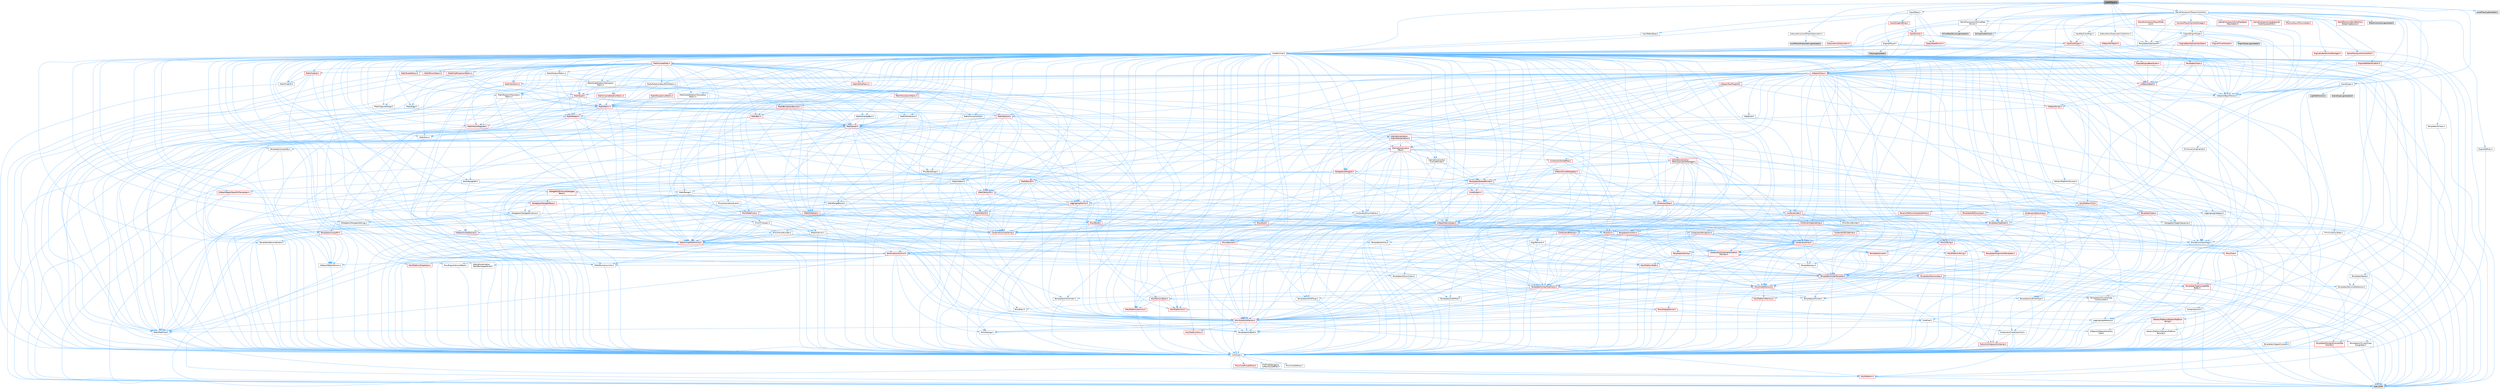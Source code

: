 digraph "LocalPlayer.h"
{
 // INTERACTIVE_SVG=YES
 // LATEX_PDF_SIZE
  bgcolor="transparent";
  edge [fontname=Helvetica,fontsize=10,labelfontname=Helvetica,labelfontsize=10];
  node [fontname=Helvetica,fontsize=10,shape=box,height=0.2,width=0.4];
  Node1 [id="Node000001",label="LocalPlayer.h",height=0.2,width=0.4,color="gray40", fillcolor="grey60", style="filled", fontcolor="black",tooltip=" "];
  Node1 -> Node2 [id="edge1_Node000001_Node000002",color="steelblue1",style="solid",tooltip=" "];
  Node2 [id="Node000002",label="CoreMinimal.h",height=0.2,width=0.4,color="grey40", fillcolor="white", style="filled",URL="$d7/d67/CoreMinimal_8h.html",tooltip=" "];
  Node2 -> Node3 [id="edge2_Node000002_Node000003",color="steelblue1",style="solid",tooltip=" "];
  Node3 [id="Node000003",label="CoreTypes.h",height=0.2,width=0.4,color="grey40", fillcolor="white", style="filled",URL="$dc/dec/CoreTypes_8h.html",tooltip=" "];
  Node3 -> Node4 [id="edge3_Node000003_Node000004",color="steelblue1",style="solid",tooltip=" "];
  Node4 [id="Node000004",label="HAL/Platform.h",height=0.2,width=0.4,color="red", fillcolor="#FFF0F0", style="filled",URL="$d9/dd0/Platform_8h.html",tooltip=" "];
  Node4 -> Node7 [id="edge4_Node000004_Node000007",color="steelblue1",style="solid",tooltip=" "];
  Node7 [id="Node000007",label="type_traits",height=0.2,width=0.4,color="grey60", fillcolor="#E0E0E0", style="filled",tooltip=" "];
  Node3 -> Node14 [id="edge5_Node000003_Node000014",color="steelblue1",style="solid",tooltip=" "];
  Node14 [id="Node000014",label="ProfilingDebugging\l/UMemoryDefines.h",height=0.2,width=0.4,color="grey40", fillcolor="white", style="filled",URL="$d2/da2/UMemoryDefines_8h.html",tooltip=" "];
  Node3 -> Node15 [id="edge6_Node000003_Node000015",color="steelblue1",style="solid",tooltip=" "];
  Node15 [id="Node000015",label="Misc/CoreMiscDefines.h",height=0.2,width=0.4,color="red", fillcolor="#FFF0F0", style="filled",URL="$da/d38/CoreMiscDefines_8h.html",tooltip=" "];
  Node15 -> Node4 [id="edge7_Node000015_Node000004",color="steelblue1",style="solid",tooltip=" "];
  Node3 -> Node16 [id="edge8_Node000003_Node000016",color="steelblue1",style="solid",tooltip=" "];
  Node16 [id="Node000016",label="Misc/CoreDefines.h",height=0.2,width=0.4,color="grey40", fillcolor="white", style="filled",URL="$d3/dd2/CoreDefines_8h.html",tooltip=" "];
  Node2 -> Node17 [id="edge9_Node000002_Node000017",color="steelblue1",style="solid",tooltip=" "];
  Node17 [id="Node000017",label="CoreFwd.h",height=0.2,width=0.4,color="grey40", fillcolor="white", style="filled",URL="$d1/d1e/CoreFwd_8h.html",tooltip=" "];
  Node17 -> Node3 [id="edge10_Node000017_Node000003",color="steelblue1",style="solid",tooltip=" "];
  Node17 -> Node18 [id="edge11_Node000017_Node000018",color="steelblue1",style="solid",tooltip=" "];
  Node18 [id="Node000018",label="Containers/ContainersFwd.h",height=0.2,width=0.4,color="grey40", fillcolor="white", style="filled",URL="$d4/d0a/ContainersFwd_8h.html",tooltip=" "];
  Node18 -> Node4 [id="edge12_Node000018_Node000004",color="steelblue1",style="solid",tooltip=" "];
  Node18 -> Node3 [id="edge13_Node000018_Node000003",color="steelblue1",style="solid",tooltip=" "];
  Node18 -> Node19 [id="edge14_Node000018_Node000019",color="steelblue1",style="solid",tooltip=" "];
  Node19 [id="Node000019",label="Traits/IsContiguousContainer.h",height=0.2,width=0.4,color="red", fillcolor="#FFF0F0", style="filled",URL="$d5/d3c/IsContiguousContainer_8h.html",tooltip=" "];
  Node19 -> Node3 [id="edge15_Node000019_Node000003",color="steelblue1",style="solid",tooltip=" "];
  Node17 -> Node22 [id="edge16_Node000017_Node000022",color="steelblue1",style="solid",tooltip=" "];
  Node22 [id="Node000022",label="Math/MathFwd.h",height=0.2,width=0.4,color="grey40", fillcolor="white", style="filled",URL="$d2/d10/MathFwd_8h.html",tooltip=" "];
  Node22 -> Node4 [id="edge17_Node000022_Node000004",color="steelblue1",style="solid",tooltip=" "];
  Node17 -> Node23 [id="edge18_Node000017_Node000023",color="steelblue1",style="solid",tooltip=" "];
  Node23 [id="Node000023",label="UObject/UObjectHierarchy\lFwd.h",height=0.2,width=0.4,color="grey40", fillcolor="white", style="filled",URL="$d3/d13/UObjectHierarchyFwd_8h.html",tooltip=" "];
  Node2 -> Node23 [id="edge19_Node000002_Node000023",color="steelblue1",style="solid",tooltip=" "];
  Node2 -> Node18 [id="edge20_Node000002_Node000018",color="steelblue1",style="solid",tooltip=" "];
  Node2 -> Node24 [id="edge21_Node000002_Node000024",color="steelblue1",style="solid",tooltip=" "];
  Node24 [id="Node000024",label="Misc/VarArgs.h",height=0.2,width=0.4,color="grey40", fillcolor="white", style="filled",URL="$d5/d6f/VarArgs_8h.html",tooltip=" "];
  Node24 -> Node3 [id="edge22_Node000024_Node000003",color="steelblue1",style="solid",tooltip=" "];
  Node2 -> Node25 [id="edge23_Node000002_Node000025",color="steelblue1",style="solid",tooltip=" "];
  Node25 [id="Node000025",label="Logging/LogVerbosity.h",height=0.2,width=0.4,color="grey40", fillcolor="white", style="filled",URL="$d2/d8f/LogVerbosity_8h.html",tooltip=" "];
  Node25 -> Node3 [id="edge24_Node000025_Node000003",color="steelblue1",style="solid",tooltip=" "];
  Node2 -> Node26 [id="edge25_Node000002_Node000026",color="steelblue1",style="solid",tooltip=" "];
  Node26 [id="Node000026",label="Misc/OutputDevice.h",height=0.2,width=0.4,color="red", fillcolor="#FFF0F0", style="filled",URL="$d7/d32/OutputDevice_8h.html",tooltip=" "];
  Node26 -> Node17 [id="edge26_Node000026_Node000017",color="steelblue1",style="solid",tooltip=" "];
  Node26 -> Node3 [id="edge27_Node000026_Node000003",color="steelblue1",style="solid",tooltip=" "];
  Node26 -> Node25 [id="edge28_Node000026_Node000025",color="steelblue1",style="solid",tooltip=" "];
  Node26 -> Node24 [id="edge29_Node000026_Node000024",color="steelblue1",style="solid",tooltip=" "];
  Node2 -> Node32 [id="edge30_Node000002_Node000032",color="steelblue1",style="solid",tooltip=" "];
  Node32 [id="Node000032",label="HAL/PlatformCrt.h",height=0.2,width=0.4,color="red", fillcolor="#FFF0F0", style="filled",URL="$d8/d75/PlatformCrt_8h.html",tooltip=" "];
  Node2 -> Node42 [id="edge31_Node000002_Node000042",color="steelblue1",style="solid",tooltip=" "];
  Node42 [id="Node000042",label="HAL/PlatformMisc.h",height=0.2,width=0.4,color="red", fillcolor="#FFF0F0", style="filled",URL="$d0/df5/PlatformMisc_8h.html",tooltip=" "];
  Node42 -> Node3 [id="edge32_Node000042_Node000003",color="steelblue1",style="solid",tooltip=" "];
  Node2 -> Node61 [id="edge33_Node000002_Node000061",color="steelblue1",style="solid",tooltip=" "];
  Node61 [id="Node000061",label="Misc/AssertionMacros.h",height=0.2,width=0.4,color="red", fillcolor="#FFF0F0", style="filled",URL="$d0/dfa/AssertionMacros_8h.html",tooltip=" "];
  Node61 -> Node3 [id="edge34_Node000061_Node000003",color="steelblue1",style="solid",tooltip=" "];
  Node61 -> Node4 [id="edge35_Node000061_Node000004",color="steelblue1",style="solid",tooltip=" "];
  Node61 -> Node42 [id="edge36_Node000061_Node000042",color="steelblue1",style="solid",tooltip=" "];
  Node61 -> Node62 [id="edge37_Node000061_Node000062",color="steelblue1",style="solid",tooltip=" "];
  Node62 [id="Node000062",label="Templates/EnableIf.h",height=0.2,width=0.4,color="grey40", fillcolor="white", style="filled",URL="$d7/d60/EnableIf_8h.html",tooltip=" "];
  Node62 -> Node3 [id="edge38_Node000062_Node000003",color="steelblue1",style="solid",tooltip=" "];
  Node61 -> Node24 [id="edge39_Node000061_Node000024",color="steelblue1",style="solid",tooltip=" "];
  Node2 -> Node70 [id="edge40_Node000002_Node000070",color="steelblue1",style="solid",tooltip=" "];
  Node70 [id="Node000070",label="Templates/IsPointer.h",height=0.2,width=0.4,color="grey40", fillcolor="white", style="filled",URL="$d7/d05/IsPointer_8h.html",tooltip=" "];
  Node70 -> Node3 [id="edge41_Node000070_Node000003",color="steelblue1",style="solid",tooltip=" "];
  Node2 -> Node71 [id="edge42_Node000002_Node000071",color="steelblue1",style="solid",tooltip=" "];
  Node71 [id="Node000071",label="HAL/PlatformMemory.h",height=0.2,width=0.4,color="red", fillcolor="#FFF0F0", style="filled",URL="$de/d68/PlatformMemory_8h.html",tooltip=" "];
  Node71 -> Node3 [id="edge43_Node000071_Node000003",color="steelblue1",style="solid",tooltip=" "];
  Node2 -> Node54 [id="edge44_Node000002_Node000054",color="steelblue1",style="solid",tooltip=" "];
  Node54 [id="Node000054",label="HAL/PlatformAtomics.h",height=0.2,width=0.4,color="red", fillcolor="#FFF0F0", style="filled",URL="$d3/d36/PlatformAtomics_8h.html",tooltip=" "];
  Node54 -> Node3 [id="edge45_Node000054_Node000003",color="steelblue1",style="solid",tooltip=" "];
  Node2 -> Node76 [id="edge46_Node000002_Node000076",color="steelblue1",style="solid",tooltip=" "];
  Node76 [id="Node000076",label="Misc/Exec.h",height=0.2,width=0.4,color="grey40", fillcolor="white", style="filled",URL="$de/ddb/Exec_8h.html",tooltip=" "];
  Node76 -> Node3 [id="edge47_Node000076_Node000003",color="steelblue1",style="solid",tooltip=" "];
  Node76 -> Node61 [id="edge48_Node000076_Node000061",color="steelblue1",style="solid",tooltip=" "];
  Node2 -> Node77 [id="edge49_Node000002_Node000077",color="steelblue1",style="solid",tooltip=" "];
  Node77 [id="Node000077",label="HAL/MemoryBase.h",height=0.2,width=0.4,color="red", fillcolor="#FFF0F0", style="filled",URL="$d6/d9f/MemoryBase_8h.html",tooltip=" "];
  Node77 -> Node3 [id="edge50_Node000077_Node000003",color="steelblue1",style="solid",tooltip=" "];
  Node77 -> Node54 [id="edge51_Node000077_Node000054",color="steelblue1",style="solid",tooltip=" "];
  Node77 -> Node32 [id="edge52_Node000077_Node000032",color="steelblue1",style="solid",tooltip=" "];
  Node77 -> Node76 [id="edge53_Node000077_Node000076",color="steelblue1",style="solid",tooltip=" "];
  Node77 -> Node26 [id="edge54_Node000077_Node000026",color="steelblue1",style="solid",tooltip=" "];
  Node2 -> Node87 [id="edge55_Node000002_Node000087",color="steelblue1",style="solid",tooltip=" "];
  Node87 [id="Node000087",label="HAL/UnrealMemory.h",height=0.2,width=0.4,color="red", fillcolor="#FFF0F0", style="filled",URL="$d9/d96/UnrealMemory_8h.html",tooltip=" "];
  Node87 -> Node3 [id="edge56_Node000087_Node000003",color="steelblue1",style="solid",tooltip=" "];
  Node87 -> Node77 [id="edge57_Node000087_Node000077",color="steelblue1",style="solid",tooltip=" "];
  Node87 -> Node71 [id="edge58_Node000087_Node000071",color="steelblue1",style="solid",tooltip=" "];
  Node87 -> Node70 [id="edge59_Node000087_Node000070",color="steelblue1",style="solid",tooltip=" "];
  Node2 -> Node89 [id="edge60_Node000002_Node000089",color="steelblue1",style="solid",tooltip=" "];
  Node89 [id="Node000089",label="Templates/IsArithmetic.h",height=0.2,width=0.4,color="grey40", fillcolor="white", style="filled",URL="$d2/d5d/IsArithmetic_8h.html",tooltip=" "];
  Node89 -> Node3 [id="edge61_Node000089_Node000003",color="steelblue1",style="solid",tooltip=" "];
  Node2 -> Node83 [id="edge62_Node000002_Node000083",color="steelblue1",style="solid",tooltip=" "];
  Node83 [id="Node000083",label="Templates/AndOrNot.h",height=0.2,width=0.4,color="grey40", fillcolor="white", style="filled",URL="$db/d0a/AndOrNot_8h.html",tooltip=" "];
  Node83 -> Node3 [id="edge63_Node000083_Node000003",color="steelblue1",style="solid",tooltip=" "];
  Node2 -> Node90 [id="edge64_Node000002_Node000090",color="steelblue1",style="solid",tooltip=" "];
  Node90 [id="Node000090",label="Templates/IsPODType.h",height=0.2,width=0.4,color="grey40", fillcolor="white", style="filled",URL="$d7/db1/IsPODType_8h.html",tooltip=" "];
  Node90 -> Node3 [id="edge65_Node000090_Node000003",color="steelblue1",style="solid",tooltip=" "];
  Node2 -> Node91 [id="edge66_Node000002_Node000091",color="steelblue1",style="solid",tooltip=" "];
  Node91 [id="Node000091",label="Templates/IsUECoreType.h",height=0.2,width=0.4,color="grey40", fillcolor="white", style="filled",URL="$d1/db8/IsUECoreType_8h.html",tooltip=" "];
  Node91 -> Node3 [id="edge67_Node000091_Node000003",color="steelblue1",style="solid",tooltip=" "];
  Node91 -> Node7 [id="edge68_Node000091_Node000007",color="steelblue1",style="solid",tooltip=" "];
  Node2 -> Node84 [id="edge69_Node000002_Node000084",color="steelblue1",style="solid",tooltip=" "];
  Node84 [id="Node000084",label="Templates/IsTriviallyCopy\lConstructible.h",height=0.2,width=0.4,color="grey40", fillcolor="white", style="filled",URL="$d3/d78/IsTriviallyCopyConstructible_8h.html",tooltip=" "];
  Node84 -> Node3 [id="edge70_Node000084_Node000003",color="steelblue1",style="solid",tooltip=" "];
  Node84 -> Node7 [id="edge71_Node000084_Node000007",color="steelblue1",style="solid",tooltip=" "];
  Node2 -> Node92 [id="edge72_Node000002_Node000092",color="steelblue1",style="solid",tooltip=" "];
  Node92 [id="Node000092",label="Templates/UnrealTypeTraits.h",height=0.2,width=0.4,color="red", fillcolor="#FFF0F0", style="filled",URL="$d2/d2d/UnrealTypeTraits_8h.html",tooltip=" "];
  Node92 -> Node3 [id="edge73_Node000092_Node000003",color="steelblue1",style="solid",tooltip=" "];
  Node92 -> Node70 [id="edge74_Node000092_Node000070",color="steelblue1",style="solid",tooltip=" "];
  Node92 -> Node61 [id="edge75_Node000092_Node000061",color="steelblue1",style="solid",tooltip=" "];
  Node92 -> Node83 [id="edge76_Node000092_Node000083",color="steelblue1",style="solid",tooltip=" "];
  Node92 -> Node62 [id="edge77_Node000092_Node000062",color="steelblue1",style="solid",tooltip=" "];
  Node92 -> Node89 [id="edge78_Node000092_Node000089",color="steelblue1",style="solid",tooltip=" "];
  Node92 -> Node90 [id="edge79_Node000092_Node000090",color="steelblue1",style="solid",tooltip=" "];
  Node92 -> Node91 [id="edge80_Node000092_Node000091",color="steelblue1",style="solid",tooltip=" "];
  Node92 -> Node84 [id="edge81_Node000092_Node000084",color="steelblue1",style="solid",tooltip=" "];
  Node2 -> Node62 [id="edge82_Node000002_Node000062",color="steelblue1",style="solid",tooltip=" "];
  Node2 -> Node94 [id="edge83_Node000002_Node000094",color="steelblue1",style="solid",tooltip=" "];
  Node94 [id="Node000094",label="Templates/RemoveReference.h",height=0.2,width=0.4,color="grey40", fillcolor="white", style="filled",URL="$da/dbe/RemoveReference_8h.html",tooltip=" "];
  Node94 -> Node3 [id="edge84_Node000094_Node000003",color="steelblue1",style="solid",tooltip=" "];
  Node2 -> Node95 [id="edge85_Node000002_Node000095",color="steelblue1",style="solid",tooltip=" "];
  Node95 [id="Node000095",label="Templates/IntegralConstant.h",height=0.2,width=0.4,color="grey40", fillcolor="white", style="filled",URL="$db/d1b/IntegralConstant_8h.html",tooltip=" "];
  Node95 -> Node3 [id="edge86_Node000095_Node000003",color="steelblue1",style="solid",tooltip=" "];
  Node2 -> Node96 [id="edge87_Node000002_Node000096",color="steelblue1",style="solid",tooltip=" "];
  Node96 [id="Node000096",label="Templates/IsClass.h",height=0.2,width=0.4,color="grey40", fillcolor="white", style="filled",URL="$db/dcb/IsClass_8h.html",tooltip=" "];
  Node96 -> Node3 [id="edge88_Node000096_Node000003",color="steelblue1",style="solid",tooltip=" "];
  Node2 -> Node97 [id="edge89_Node000002_Node000097",color="steelblue1",style="solid",tooltip=" "];
  Node97 [id="Node000097",label="Templates/TypeCompatible\lBytes.h",height=0.2,width=0.4,color="red", fillcolor="#FFF0F0", style="filled",URL="$df/d0a/TypeCompatibleBytes_8h.html",tooltip=" "];
  Node97 -> Node3 [id="edge90_Node000097_Node000003",color="steelblue1",style="solid",tooltip=" "];
  Node97 -> Node7 [id="edge91_Node000097_Node000007",color="steelblue1",style="solid",tooltip=" "];
  Node2 -> Node19 [id="edge92_Node000002_Node000019",color="steelblue1",style="solid",tooltip=" "];
  Node2 -> Node98 [id="edge93_Node000002_Node000098",color="steelblue1",style="solid",tooltip=" "];
  Node98 [id="Node000098",label="Templates/UnrealTemplate.h",height=0.2,width=0.4,color="red", fillcolor="#FFF0F0", style="filled",URL="$d4/d24/UnrealTemplate_8h.html",tooltip=" "];
  Node98 -> Node3 [id="edge94_Node000098_Node000003",color="steelblue1",style="solid",tooltip=" "];
  Node98 -> Node70 [id="edge95_Node000098_Node000070",color="steelblue1",style="solid",tooltip=" "];
  Node98 -> Node87 [id="edge96_Node000098_Node000087",color="steelblue1",style="solid",tooltip=" "];
  Node98 -> Node92 [id="edge97_Node000098_Node000092",color="steelblue1",style="solid",tooltip=" "];
  Node98 -> Node94 [id="edge98_Node000098_Node000094",color="steelblue1",style="solid",tooltip=" "];
  Node98 -> Node97 [id="edge99_Node000098_Node000097",color="steelblue1",style="solid",tooltip=" "];
  Node98 -> Node19 [id="edge100_Node000098_Node000019",color="steelblue1",style="solid",tooltip=" "];
  Node98 -> Node7 [id="edge101_Node000098_Node000007",color="steelblue1",style="solid",tooltip=" "];
  Node2 -> Node47 [id="edge102_Node000002_Node000047",color="steelblue1",style="solid",tooltip=" "];
  Node47 [id="Node000047",label="Math/NumericLimits.h",height=0.2,width=0.4,color="grey40", fillcolor="white", style="filled",URL="$df/d1b/NumericLimits_8h.html",tooltip=" "];
  Node47 -> Node3 [id="edge103_Node000047_Node000003",color="steelblue1",style="solid",tooltip=" "];
  Node2 -> Node102 [id="edge104_Node000002_Node000102",color="steelblue1",style="solid",tooltip=" "];
  Node102 [id="Node000102",label="HAL/PlatformMath.h",height=0.2,width=0.4,color="red", fillcolor="#FFF0F0", style="filled",URL="$dc/d53/PlatformMath_8h.html",tooltip=" "];
  Node102 -> Node3 [id="edge105_Node000102_Node000003",color="steelblue1",style="solid",tooltip=" "];
  Node2 -> Node85 [id="edge106_Node000002_Node000085",color="steelblue1",style="solid",tooltip=" "];
  Node85 [id="Node000085",label="Templates/IsTriviallyCopy\lAssignable.h",height=0.2,width=0.4,color="grey40", fillcolor="white", style="filled",URL="$d2/df2/IsTriviallyCopyAssignable_8h.html",tooltip=" "];
  Node85 -> Node3 [id="edge107_Node000085_Node000003",color="steelblue1",style="solid",tooltip=" "];
  Node85 -> Node7 [id="edge108_Node000085_Node000007",color="steelblue1",style="solid",tooltip=" "];
  Node2 -> Node110 [id="edge109_Node000002_Node000110",color="steelblue1",style="solid",tooltip=" "];
  Node110 [id="Node000110",label="Templates/MemoryOps.h",height=0.2,width=0.4,color="red", fillcolor="#FFF0F0", style="filled",URL="$db/dea/MemoryOps_8h.html",tooltip=" "];
  Node110 -> Node3 [id="edge110_Node000110_Node000003",color="steelblue1",style="solid",tooltip=" "];
  Node110 -> Node87 [id="edge111_Node000110_Node000087",color="steelblue1",style="solid",tooltip=" "];
  Node110 -> Node85 [id="edge112_Node000110_Node000085",color="steelblue1",style="solid",tooltip=" "];
  Node110 -> Node84 [id="edge113_Node000110_Node000084",color="steelblue1",style="solid",tooltip=" "];
  Node110 -> Node92 [id="edge114_Node000110_Node000092",color="steelblue1",style="solid",tooltip=" "];
  Node110 -> Node7 [id="edge115_Node000110_Node000007",color="steelblue1",style="solid",tooltip=" "];
  Node2 -> Node111 [id="edge116_Node000002_Node000111",color="steelblue1",style="solid",tooltip=" "];
  Node111 [id="Node000111",label="Containers/ContainerAllocation\lPolicies.h",height=0.2,width=0.4,color="red", fillcolor="#FFF0F0", style="filled",URL="$d7/dff/ContainerAllocationPolicies_8h.html",tooltip=" "];
  Node111 -> Node3 [id="edge117_Node000111_Node000003",color="steelblue1",style="solid",tooltip=" "];
  Node111 -> Node111 [id="edge118_Node000111_Node000111",color="steelblue1",style="solid",tooltip=" "];
  Node111 -> Node102 [id="edge119_Node000111_Node000102",color="steelblue1",style="solid",tooltip=" "];
  Node111 -> Node87 [id="edge120_Node000111_Node000087",color="steelblue1",style="solid",tooltip=" "];
  Node111 -> Node47 [id="edge121_Node000111_Node000047",color="steelblue1",style="solid",tooltip=" "];
  Node111 -> Node61 [id="edge122_Node000111_Node000061",color="steelblue1",style="solid",tooltip=" "];
  Node111 -> Node110 [id="edge123_Node000111_Node000110",color="steelblue1",style="solid",tooltip=" "];
  Node111 -> Node97 [id="edge124_Node000111_Node000097",color="steelblue1",style="solid",tooltip=" "];
  Node111 -> Node7 [id="edge125_Node000111_Node000007",color="steelblue1",style="solid",tooltip=" "];
  Node2 -> Node114 [id="edge126_Node000002_Node000114",color="steelblue1",style="solid",tooltip=" "];
  Node114 [id="Node000114",label="Templates/IsEnumClass.h",height=0.2,width=0.4,color="grey40", fillcolor="white", style="filled",URL="$d7/d15/IsEnumClass_8h.html",tooltip=" "];
  Node114 -> Node3 [id="edge127_Node000114_Node000003",color="steelblue1",style="solid",tooltip=" "];
  Node114 -> Node83 [id="edge128_Node000114_Node000083",color="steelblue1",style="solid",tooltip=" "];
  Node2 -> Node115 [id="edge129_Node000002_Node000115",color="steelblue1",style="solid",tooltip=" "];
  Node115 [id="Node000115",label="HAL/PlatformProperties.h",height=0.2,width=0.4,color="red", fillcolor="#FFF0F0", style="filled",URL="$d9/db0/PlatformProperties_8h.html",tooltip=" "];
  Node115 -> Node3 [id="edge130_Node000115_Node000003",color="steelblue1",style="solid",tooltip=" "];
  Node2 -> Node118 [id="edge131_Node000002_Node000118",color="steelblue1",style="solid",tooltip=" "];
  Node118 [id="Node000118",label="Misc/EngineVersionBase.h",height=0.2,width=0.4,color="grey40", fillcolor="white", style="filled",URL="$d5/d2b/EngineVersionBase_8h.html",tooltip=" "];
  Node118 -> Node3 [id="edge132_Node000118_Node000003",color="steelblue1",style="solid",tooltip=" "];
  Node2 -> Node119 [id="edge133_Node000002_Node000119",color="steelblue1",style="solid",tooltip=" "];
  Node119 [id="Node000119",label="Internationalization\l/TextNamespaceFwd.h",height=0.2,width=0.4,color="grey40", fillcolor="white", style="filled",URL="$d8/d97/TextNamespaceFwd_8h.html",tooltip=" "];
  Node119 -> Node3 [id="edge134_Node000119_Node000003",color="steelblue1",style="solid",tooltip=" "];
  Node2 -> Node120 [id="edge135_Node000002_Node000120",color="steelblue1",style="solid",tooltip=" "];
  Node120 [id="Node000120",label="Serialization/Archive.h",height=0.2,width=0.4,color="red", fillcolor="#FFF0F0", style="filled",URL="$d7/d3b/Archive_8h.html",tooltip=" "];
  Node120 -> Node17 [id="edge136_Node000120_Node000017",color="steelblue1",style="solid",tooltip=" "];
  Node120 -> Node3 [id="edge137_Node000120_Node000003",color="steelblue1",style="solid",tooltip=" "];
  Node120 -> Node115 [id="edge138_Node000120_Node000115",color="steelblue1",style="solid",tooltip=" "];
  Node120 -> Node119 [id="edge139_Node000120_Node000119",color="steelblue1",style="solid",tooltip=" "];
  Node120 -> Node22 [id="edge140_Node000120_Node000022",color="steelblue1",style="solid",tooltip=" "];
  Node120 -> Node61 [id="edge141_Node000120_Node000061",color="steelblue1",style="solid",tooltip=" "];
  Node120 -> Node118 [id="edge142_Node000120_Node000118",color="steelblue1",style="solid",tooltip=" "];
  Node120 -> Node24 [id="edge143_Node000120_Node000024",color="steelblue1",style="solid",tooltip=" "];
  Node120 -> Node62 [id="edge144_Node000120_Node000062",color="steelblue1",style="solid",tooltip=" "];
  Node120 -> Node114 [id="edge145_Node000120_Node000114",color="steelblue1",style="solid",tooltip=" "];
  Node120 -> Node98 [id="edge146_Node000120_Node000098",color="steelblue1",style="solid",tooltip=" "];
  Node120 -> Node123 [id="edge147_Node000120_Node000123",color="steelblue1",style="solid",tooltip=" "];
  Node123 [id="Node000123",label="UObject/ObjectVersion.h",height=0.2,width=0.4,color="grey40", fillcolor="white", style="filled",URL="$da/d63/ObjectVersion_8h.html",tooltip=" "];
  Node123 -> Node3 [id="edge148_Node000123_Node000003",color="steelblue1",style="solid",tooltip=" "];
  Node2 -> Node124 [id="edge149_Node000002_Node000124",color="steelblue1",style="solid",tooltip=" "];
  Node124 [id="Node000124",label="Templates/Less.h",height=0.2,width=0.4,color="grey40", fillcolor="white", style="filled",URL="$de/dc8/Less_8h.html",tooltip=" "];
  Node124 -> Node3 [id="edge150_Node000124_Node000003",color="steelblue1",style="solid",tooltip=" "];
  Node124 -> Node98 [id="edge151_Node000124_Node000098",color="steelblue1",style="solid",tooltip=" "];
  Node2 -> Node125 [id="edge152_Node000002_Node000125",color="steelblue1",style="solid",tooltip=" "];
  Node125 [id="Node000125",label="Templates/Sorting.h",height=0.2,width=0.4,color="red", fillcolor="#FFF0F0", style="filled",URL="$d3/d9e/Sorting_8h.html",tooltip=" "];
  Node125 -> Node3 [id="edge153_Node000125_Node000003",color="steelblue1",style="solid",tooltip=" "];
  Node125 -> Node102 [id="edge154_Node000125_Node000102",color="steelblue1",style="solid",tooltip=" "];
  Node125 -> Node124 [id="edge155_Node000125_Node000124",color="steelblue1",style="solid",tooltip=" "];
  Node2 -> Node136 [id="edge156_Node000002_Node000136",color="steelblue1",style="solid",tooltip=" "];
  Node136 [id="Node000136",label="Misc/Char.h",height=0.2,width=0.4,color="red", fillcolor="#FFF0F0", style="filled",URL="$d0/d58/Char_8h.html",tooltip=" "];
  Node136 -> Node3 [id="edge157_Node000136_Node000003",color="steelblue1",style="solid",tooltip=" "];
  Node136 -> Node7 [id="edge158_Node000136_Node000007",color="steelblue1",style="solid",tooltip=" "];
  Node2 -> Node139 [id="edge159_Node000002_Node000139",color="steelblue1",style="solid",tooltip=" "];
  Node139 [id="Node000139",label="GenericPlatform/GenericPlatform\lStricmp.h",height=0.2,width=0.4,color="grey40", fillcolor="white", style="filled",URL="$d2/d86/GenericPlatformStricmp_8h.html",tooltip=" "];
  Node139 -> Node3 [id="edge160_Node000139_Node000003",color="steelblue1",style="solid",tooltip=" "];
  Node2 -> Node140 [id="edge161_Node000002_Node000140",color="steelblue1",style="solid",tooltip=" "];
  Node140 [id="Node000140",label="GenericPlatform/GenericPlatform\lString.h",height=0.2,width=0.4,color="red", fillcolor="#FFF0F0", style="filled",URL="$dd/d20/GenericPlatformString_8h.html",tooltip=" "];
  Node140 -> Node3 [id="edge162_Node000140_Node000003",color="steelblue1",style="solid",tooltip=" "];
  Node140 -> Node139 [id="edge163_Node000140_Node000139",color="steelblue1",style="solid",tooltip=" "];
  Node140 -> Node62 [id="edge164_Node000140_Node000062",color="steelblue1",style="solid",tooltip=" "];
  Node140 -> Node7 [id="edge165_Node000140_Node000007",color="steelblue1",style="solid",tooltip=" "];
  Node2 -> Node73 [id="edge166_Node000002_Node000073",color="steelblue1",style="solid",tooltip=" "];
  Node73 [id="Node000073",label="HAL/PlatformString.h",height=0.2,width=0.4,color="red", fillcolor="#FFF0F0", style="filled",URL="$db/db5/PlatformString_8h.html",tooltip=" "];
  Node73 -> Node3 [id="edge167_Node000073_Node000003",color="steelblue1",style="solid",tooltip=" "];
  Node2 -> Node143 [id="edge168_Node000002_Node000143",color="steelblue1",style="solid",tooltip=" "];
  Node143 [id="Node000143",label="Misc/CString.h",height=0.2,width=0.4,color="red", fillcolor="#FFF0F0", style="filled",URL="$d2/d49/CString_8h.html",tooltip=" "];
  Node143 -> Node3 [id="edge169_Node000143_Node000003",color="steelblue1",style="solid",tooltip=" "];
  Node143 -> Node32 [id="edge170_Node000143_Node000032",color="steelblue1",style="solid",tooltip=" "];
  Node143 -> Node73 [id="edge171_Node000143_Node000073",color="steelblue1",style="solid",tooltip=" "];
  Node143 -> Node61 [id="edge172_Node000143_Node000061",color="steelblue1",style="solid",tooltip=" "];
  Node143 -> Node136 [id="edge173_Node000143_Node000136",color="steelblue1",style="solid",tooltip=" "];
  Node143 -> Node24 [id="edge174_Node000143_Node000024",color="steelblue1",style="solid",tooltip=" "];
  Node2 -> Node144 [id="edge175_Node000002_Node000144",color="steelblue1",style="solid",tooltip=" "];
  Node144 [id="Node000144",label="Misc/Crc.h",height=0.2,width=0.4,color="red", fillcolor="#FFF0F0", style="filled",URL="$d4/dd2/Crc_8h.html",tooltip=" "];
  Node144 -> Node3 [id="edge176_Node000144_Node000003",color="steelblue1",style="solid",tooltip=" "];
  Node144 -> Node73 [id="edge177_Node000144_Node000073",color="steelblue1",style="solid",tooltip=" "];
  Node144 -> Node61 [id="edge178_Node000144_Node000061",color="steelblue1",style="solid",tooltip=" "];
  Node144 -> Node143 [id="edge179_Node000144_Node000143",color="steelblue1",style="solid",tooltip=" "];
  Node144 -> Node136 [id="edge180_Node000144_Node000136",color="steelblue1",style="solid",tooltip=" "];
  Node144 -> Node92 [id="edge181_Node000144_Node000092",color="steelblue1",style="solid",tooltip=" "];
  Node2 -> Node135 [id="edge182_Node000002_Node000135",color="steelblue1",style="solid",tooltip=" "];
  Node135 [id="Node000135",label="Math/UnrealMathUtility.h",height=0.2,width=0.4,color="red", fillcolor="#FFF0F0", style="filled",URL="$db/db8/UnrealMathUtility_8h.html",tooltip=" "];
  Node135 -> Node3 [id="edge183_Node000135_Node000003",color="steelblue1",style="solid",tooltip=" "];
  Node135 -> Node61 [id="edge184_Node000135_Node000061",color="steelblue1",style="solid",tooltip=" "];
  Node135 -> Node102 [id="edge185_Node000135_Node000102",color="steelblue1",style="solid",tooltip=" "];
  Node135 -> Node22 [id="edge186_Node000135_Node000022",color="steelblue1",style="solid",tooltip=" "];
  Node2 -> Node145 [id="edge187_Node000002_Node000145",color="steelblue1",style="solid",tooltip=" "];
  Node145 [id="Node000145",label="Containers/UnrealString.h",height=0.2,width=0.4,color="red", fillcolor="#FFF0F0", style="filled",URL="$d5/dba/UnrealString_8h.html",tooltip=" "];
  Node2 -> Node149 [id="edge188_Node000002_Node000149",color="steelblue1",style="solid",tooltip=" "];
  Node149 [id="Node000149",label="Containers/Array.h",height=0.2,width=0.4,color="red", fillcolor="#FFF0F0", style="filled",URL="$df/dd0/Array_8h.html",tooltip=" "];
  Node149 -> Node3 [id="edge189_Node000149_Node000003",color="steelblue1",style="solid",tooltip=" "];
  Node149 -> Node61 [id="edge190_Node000149_Node000061",color="steelblue1",style="solid",tooltip=" "];
  Node149 -> Node87 [id="edge191_Node000149_Node000087",color="steelblue1",style="solid",tooltip=" "];
  Node149 -> Node92 [id="edge192_Node000149_Node000092",color="steelblue1",style="solid",tooltip=" "];
  Node149 -> Node98 [id="edge193_Node000149_Node000098",color="steelblue1",style="solid",tooltip=" "];
  Node149 -> Node111 [id="edge194_Node000149_Node000111",color="steelblue1",style="solid",tooltip=" "];
  Node149 -> Node120 [id="edge195_Node000149_Node000120",color="steelblue1",style="solid",tooltip=" "];
  Node149 -> Node128 [id="edge196_Node000149_Node000128",color="steelblue1",style="solid",tooltip=" "];
  Node128 [id="Node000128",label="Templates/Invoke.h",height=0.2,width=0.4,color="red", fillcolor="#FFF0F0", style="filled",URL="$d7/deb/Invoke_8h.html",tooltip=" "];
  Node128 -> Node3 [id="edge197_Node000128_Node000003",color="steelblue1",style="solid",tooltip=" "];
  Node128 -> Node98 [id="edge198_Node000128_Node000098",color="steelblue1",style="solid",tooltip=" "];
  Node128 -> Node7 [id="edge199_Node000128_Node000007",color="steelblue1",style="solid",tooltip=" "];
  Node149 -> Node124 [id="edge200_Node000149_Node000124",color="steelblue1",style="solid",tooltip=" "];
  Node149 -> Node125 [id="edge201_Node000149_Node000125",color="steelblue1",style="solid",tooltip=" "];
  Node149 -> Node172 [id="edge202_Node000149_Node000172",color="steelblue1",style="solid",tooltip=" "];
  Node172 [id="Node000172",label="Templates/AlignmentTemplates.h",height=0.2,width=0.4,color="red", fillcolor="#FFF0F0", style="filled",URL="$dd/d32/AlignmentTemplates_8h.html",tooltip=" "];
  Node172 -> Node3 [id="edge203_Node000172_Node000003",color="steelblue1",style="solid",tooltip=" "];
  Node172 -> Node70 [id="edge204_Node000172_Node000070",color="steelblue1",style="solid",tooltip=" "];
  Node149 -> Node7 [id="edge205_Node000149_Node000007",color="steelblue1",style="solid",tooltip=" "];
  Node2 -> Node173 [id="edge206_Node000002_Node000173",color="steelblue1",style="solid",tooltip=" "];
  Node173 [id="Node000173",label="Misc/FrameNumber.h",height=0.2,width=0.4,color="grey40", fillcolor="white", style="filled",URL="$dd/dbd/FrameNumber_8h.html",tooltip=" "];
  Node173 -> Node3 [id="edge207_Node000173_Node000003",color="steelblue1",style="solid",tooltip=" "];
  Node173 -> Node47 [id="edge208_Node000173_Node000047",color="steelblue1",style="solid",tooltip=" "];
  Node173 -> Node135 [id="edge209_Node000173_Node000135",color="steelblue1",style="solid",tooltip=" "];
  Node173 -> Node62 [id="edge210_Node000173_Node000062",color="steelblue1",style="solid",tooltip=" "];
  Node173 -> Node92 [id="edge211_Node000173_Node000092",color="steelblue1",style="solid",tooltip=" "];
  Node2 -> Node174 [id="edge212_Node000002_Node000174",color="steelblue1",style="solid",tooltip=" "];
  Node174 [id="Node000174",label="Misc/Timespan.h",height=0.2,width=0.4,color="grey40", fillcolor="white", style="filled",URL="$da/dd9/Timespan_8h.html",tooltip=" "];
  Node174 -> Node3 [id="edge213_Node000174_Node000003",color="steelblue1",style="solid",tooltip=" "];
  Node174 -> Node175 [id="edge214_Node000174_Node000175",color="steelblue1",style="solid",tooltip=" "];
  Node175 [id="Node000175",label="Math/Interval.h",height=0.2,width=0.4,color="grey40", fillcolor="white", style="filled",URL="$d1/d55/Interval_8h.html",tooltip=" "];
  Node175 -> Node3 [id="edge215_Node000175_Node000003",color="steelblue1",style="solid",tooltip=" "];
  Node175 -> Node89 [id="edge216_Node000175_Node000089",color="steelblue1",style="solid",tooltip=" "];
  Node175 -> Node92 [id="edge217_Node000175_Node000092",color="steelblue1",style="solid",tooltip=" "];
  Node175 -> Node47 [id="edge218_Node000175_Node000047",color="steelblue1",style="solid",tooltip=" "];
  Node175 -> Node135 [id="edge219_Node000175_Node000135",color="steelblue1",style="solid",tooltip=" "];
  Node174 -> Node135 [id="edge220_Node000174_Node000135",color="steelblue1",style="solid",tooltip=" "];
  Node174 -> Node61 [id="edge221_Node000174_Node000061",color="steelblue1",style="solid",tooltip=" "];
  Node2 -> Node176 [id="edge222_Node000002_Node000176",color="steelblue1",style="solid",tooltip=" "];
  Node176 [id="Node000176",label="Containers/StringConv.h",height=0.2,width=0.4,color="red", fillcolor="#FFF0F0", style="filled",URL="$d3/ddf/StringConv_8h.html",tooltip=" "];
  Node176 -> Node3 [id="edge223_Node000176_Node000003",color="steelblue1",style="solid",tooltip=" "];
  Node176 -> Node61 [id="edge224_Node000176_Node000061",color="steelblue1",style="solid",tooltip=" "];
  Node176 -> Node111 [id="edge225_Node000176_Node000111",color="steelblue1",style="solid",tooltip=" "];
  Node176 -> Node149 [id="edge226_Node000176_Node000149",color="steelblue1",style="solid",tooltip=" "];
  Node176 -> Node143 [id="edge227_Node000176_Node000143",color="steelblue1",style="solid",tooltip=" "];
  Node176 -> Node177 [id="edge228_Node000176_Node000177",color="steelblue1",style="solid",tooltip=" "];
  Node177 [id="Node000177",label="Templates/IsArray.h",height=0.2,width=0.4,color="grey40", fillcolor="white", style="filled",URL="$d8/d8d/IsArray_8h.html",tooltip=" "];
  Node177 -> Node3 [id="edge229_Node000177_Node000003",color="steelblue1",style="solid",tooltip=" "];
  Node176 -> Node98 [id="edge230_Node000176_Node000098",color="steelblue1",style="solid",tooltip=" "];
  Node176 -> Node92 [id="edge231_Node000176_Node000092",color="steelblue1",style="solid",tooltip=" "];
  Node176 -> Node19 [id="edge232_Node000176_Node000019",color="steelblue1",style="solid",tooltip=" "];
  Node176 -> Node7 [id="edge233_Node000176_Node000007",color="steelblue1",style="solid",tooltip=" "];
  Node2 -> Node178 [id="edge234_Node000002_Node000178",color="steelblue1",style="solid",tooltip=" "];
  Node178 [id="Node000178",label="UObject/UnrealNames.h",height=0.2,width=0.4,color="red", fillcolor="#FFF0F0", style="filled",URL="$d8/db1/UnrealNames_8h.html",tooltip=" "];
  Node178 -> Node3 [id="edge235_Node000178_Node000003",color="steelblue1",style="solid",tooltip=" "];
  Node2 -> Node180 [id="edge236_Node000002_Node000180",color="steelblue1",style="solid",tooltip=" "];
  Node180 [id="Node000180",label="UObject/NameTypes.h",height=0.2,width=0.4,color="red", fillcolor="#FFF0F0", style="filled",URL="$d6/d35/NameTypes_8h.html",tooltip=" "];
  Node180 -> Node3 [id="edge237_Node000180_Node000003",color="steelblue1",style="solid",tooltip=" "];
  Node180 -> Node61 [id="edge238_Node000180_Node000061",color="steelblue1",style="solid",tooltip=" "];
  Node180 -> Node87 [id="edge239_Node000180_Node000087",color="steelblue1",style="solid",tooltip=" "];
  Node180 -> Node92 [id="edge240_Node000180_Node000092",color="steelblue1",style="solid",tooltip=" "];
  Node180 -> Node98 [id="edge241_Node000180_Node000098",color="steelblue1",style="solid",tooltip=" "];
  Node180 -> Node145 [id="edge242_Node000180_Node000145",color="steelblue1",style="solid",tooltip=" "];
  Node180 -> Node176 [id="edge243_Node000180_Node000176",color="steelblue1",style="solid",tooltip=" "];
  Node180 -> Node178 [id="edge244_Node000180_Node000178",color="steelblue1",style="solid",tooltip=" "];
  Node2 -> Node188 [id="edge245_Node000002_Node000188",color="steelblue1",style="solid",tooltip=" "];
  Node188 [id="Node000188",label="Misc/Parse.h",height=0.2,width=0.4,color="red", fillcolor="#FFF0F0", style="filled",URL="$dc/d71/Parse_8h.html",tooltip=" "];
  Node188 -> Node145 [id="edge246_Node000188_Node000145",color="steelblue1",style="solid",tooltip=" "];
  Node188 -> Node3 [id="edge247_Node000188_Node000003",color="steelblue1",style="solid",tooltip=" "];
  Node188 -> Node32 [id="edge248_Node000188_Node000032",color="steelblue1",style="solid",tooltip=" "];
  Node188 -> Node49 [id="edge249_Node000188_Node000049",color="steelblue1",style="solid",tooltip=" "];
  Node49 [id="Node000049",label="Misc/EnumClassFlags.h",height=0.2,width=0.4,color="grey40", fillcolor="white", style="filled",URL="$d8/de7/EnumClassFlags_8h.html",tooltip=" "];
  Node188 -> Node189 [id="edge250_Node000188_Node000189",color="steelblue1",style="solid",tooltip=" "];
  Node189 [id="Node000189",label="Templates/Function.h",height=0.2,width=0.4,color="red", fillcolor="#FFF0F0", style="filled",URL="$df/df5/Function_8h.html",tooltip=" "];
  Node189 -> Node3 [id="edge251_Node000189_Node000003",color="steelblue1",style="solid",tooltip=" "];
  Node189 -> Node61 [id="edge252_Node000189_Node000061",color="steelblue1",style="solid",tooltip=" "];
  Node189 -> Node87 [id="edge253_Node000189_Node000087",color="steelblue1",style="solid",tooltip=" "];
  Node189 -> Node92 [id="edge254_Node000189_Node000092",color="steelblue1",style="solid",tooltip=" "];
  Node189 -> Node128 [id="edge255_Node000189_Node000128",color="steelblue1",style="solid",tooltip=" "];
  Node189 -> Node98 [id="edge256_Node000189_Node000098",color="steelblue1",style="solid",tooltip=" "];
  Node189 -> Node135 [id="edge257_Node000189_Node000135",color="steelblue1",style="solid",tooltip=" "];
  Node189 -> Node7 [id="edge258_Node000189_Node000007",color="steelblue1",style="solid",tooltip=" "];
  Node2 -> Node172 [id="edge259_Node000002_Node000172",color="steelblue1",style="solid",tooltip=" "];
  Node2 -> Node191 [id="edge260_Node000002_Node000191",color="steelblue1",style="solid",tooltip=" "];
  Node191 [id="Node000191",label="Misc/StructBuilder.h",height=0.2,width=0.4,color="grey40", fillcolor="white", style="filled",URL="$d9/db3/StructBuilder_8h.html",tooltip=" "];
  Node191 -> Node3 [id="edge261_Node000191_Node000003",color="steelblue1",style="solid",tooltip=" "];
  Node191 -> Node135 [id="edge262_Node000191_Node000135",color="steelblue1",style="solid",tooltip=" "];
  Node191 -> Node172 [id="edge263_Node000191_Node000172",color="steelblue1",style="solid",tooltip=" "];
  Node2 -> Node104 [id="edge264_Node000002_Node000104",color="steelblue1",style="solid",tooltip=" "];
  Node104 [id="Node000104",label="Templates/Decay.h",height=0.2,width=0.4,color="grey40", fillcolor="white", style="filled",URL="$dd/d0f/Decay_8h.html",tooltip=" "];
  Node104 -> Node3 [id="edge265_Node000104_Node000003",color="steelblue1",style="solid",tooltip=" "];
  Node104 -> Node94 [id="edge266_Node000104_Node000094",color="steelblue1",style="solid",tooltip=" "];
  Node104 -> Node7 [id="edge267_Node000104_Node000007",color="steelblue1",style="solid",tooltip=" "];
  Node2 -> Node192 [id="edge268_Node000002_Node000192",color="steelblue1",style="solid",tooltip=" "];
  Node192 [id="Node000192",label="Templates/PointerIsConvertible\lFromTo.h",height=0.2,width=0.4,color="red", fillcolor="#FFF0F0", style="filled",URL="$d6/d65/PointerIsConvertibleFromTo_8h.html",tooltip=" "];
  Node192 -> Node3 [id="edge269_Node000192_Node000003",color="steelblue1",style="solid",tooltip=" "];
  Node192 -> Node7 [id="edge270_Node000192_Node000007",color="steelblue1",style="solid",tooltip=" "];
  Node2 -> Node128 [id="edge271_Node000002_Node000128",color="steelblue1",style="solid",tooltip=" "];
  Node2 -> Node189 [id="edge272_Node000002_Node000189",color="steelblue1",style="solid",tooltip=" "];
  Node2 -> Node161 [id="edge273_Node000002_Node000161",color="steelblue1",style="solid",tooltip=" "];
  Node161 [id="Node000161",label="Templates/TypeHash.h",height=0.2,width=0.4,color="red", fillcolor="#FFF0F0", style="filled",URL="$d1/d62/TypeHash_8h.html",tooltip=" "];
  Node161 -> Node3 [id="edge274_Node000161_Node000003",color="steelblue1",style="solid",tooltip=" "];
  Node161 -> Node144 [id="edge275_Node000161_Node000144",color="steelblue1",style="solid",tooltip=" "];
  Node161 -> Node7 [id="edge276_Node000161_Node000007",color="steelblue1",style="solid",tooltip=" "];
  Node2 -> Node193 [id="edge277_Node000002_Node000193",color="steelblue1",style="solid",tooltip=" "];
  Node193 [id="Node000193",label="Containers/ScriptArray.h",height=0.2,width=0.4,color="red", fillcolor="#FFF0F0", style="filled",URL="$dc/daf/ScriptArray_8h.html",tooltip=" "];
  Node193 -> Node3 [id="edge278_Node000193_Node000003",color="steelblue1",style="solid",tooltip=" "];
  Node193 -> Node61 [id="edge279_Node000193_Node000061",color="steelblue1",style="solid",tooltip=" "];
  Node193 -> Node87 [id="edge280_Node000193_Node000087",color="steelblue1",style="solid",tooltip=" "];
  Node193 -> Node111 [id="edge281_Node000193_Node000111",color="steelblue1",style="solid",tooltip=" "];
  Node193 -> Node149 [id="edge282_Node000193_Node000149",color="steelblue1",style="solid",tooltip=" "];
  Node2 -> Node194 [id="edge283_Node000002_Node000194",color="steelblue1",style="solid",tooltip=" "];
  Node194 [id="Node000194",label="Containers/BitArray.h",height=0.2,width=0.4,color="red", fillcolor="#FFF0F0", style="filled",URL="$d1/de4/BitArray_8h.html",tooltip=" "];
  Node194 -> Node111 [id="edge284_Node000194_Node000111",color="steelblue1",style="solid",tooltip=" "];
  Node194 -> Node3 [id="edge285_Node000194_Node000003",color="steelblue1",style="solid",tooltip=" "];
  Node194 -> Node54 [id="edge286_Node000194_Node000054",color="steelblue1",style="solid",tooltip=" "];
  Node194 -> Node87 [id="edge287_Node000194_Node000087",color="steelblue1",style="solid",tooltip=" "];
  Node194 -> Node135 [id="edge288_Node000194_Node000135",color="steelblue1",style="solid",tooltip=" "];
  Node194 -> Node61 [id="edge289_Node000194_Node000061",color="steelblue1",style="solid",tooltip=" "];
  Node194 -> Node49 [id="edge290_Node000194_Node000049",color="steelblue1",style="solid",tooltip=" "];
  Node194 -> Node120 [id="edge291_Node000194_Node000120",color="steelblue1",style="solid",tooltip=" "];
  Node194 -> Node62 [id="edge292_Node000194_Node000062",color="steelblue1",style="solid",tooltip=" "];
  Node194 -> Node128 [id="edge293_Node000194_Node000128",color="steelblue1",style="solid",tooltip=" "];
  Node194 -> Node98 [id="edge294_Node000194_Node000098",color="steelblue1",style="solid",tooltip=" "];
  Node194 -> Node92 [id="edge295_Node000194_Node000092",color="steelblue1",style="solid",tooltip=" "];
  Node2 -> Node195 [id="edge296_Node000002_Node000195",color="steelblue1",style="solid",tooltip=" "];
  Node195 [id="Node000195",label="Containers/SparseArray.h",height=0.2,width=0.4,color="red", fillcolor="#FFF0F0", style="filled",URL="$d5/dbf/SparseArray_8h.html",tooltip=" "];
  Node195 -> Node3 [id="edge297_Node000195_Node000003",color="steelblue1",style="solid",tooltip=" "];
  Node195 -> Node61 [id="edge298_Node000195_Node000061",color="steelblue1",style="solid",tooltip=" "];
  Node195 -> Node87 [id="edge299_Node000195_Node000087",color="steelblue1",style="solid",tooltip=" "];
  Node195 -> Node92 [id="edge300_Node000195_Node000092",color="steelblue1",style="solid",tooltip=" "];
  Node195 -> Node98 [id="edge301_Node000195_Node000098",color="steelblue1",style="solid",tooltip=" "];
  Node195 -> Node111 [id="edge302_Node000195_Node000111",color="steelblue1",style="solid",tooltip=" "];
  Node195 -> Node124 [id="edge303_Node000195_Node000124",color="steelblue1",style="solid",tooltip=" "];
  Node195 -> Node149 [id="edge304_Node000195_Node000149",color="steelblue1",style="solid",tooltip=" "];
  Node195 -> Node135 [id="edge305_Node000195_Node000135",color="steelblue1",style="solid",tooltip=" "];
  Node195 -> Node193 [id="edge306_Node000195_Node000193",color="steelblue1",style="solid",tooltip=" "];
  Node195 -> Node194 [id="edge307_Node000195_Node000194",color="steelblue1",style="solid",tooltip=" "];
  Node195 -> Node145 [id="edge308_Node000195_Node000145",color="steelblue1",style="solid",tooltip=" "];
  Node2 -> Node211 [id="edge309_Node000002_Node000211",color="steelblue1",style="solid",tooltip=" "];
  Node211 [id="Node000211",label="Containers/Set.h",height=0.2,width=0.4,color="red", fillcolor="#FFF0F0", style="filled",URL="$d4/d45/Set_8h.html",tooltip=" "];
  Node211 -> Node111 [id="edge310_Node000211_Node000111",color="steelblue1",style="solid",tooltip=" "];
  Node211 -> Node195 [id="edge311_Node000211_Node000195",color="steelblue1",style="solid",tooltip=" "];
  Node211 -> Node18 [id="edge312_Node000211_Node000018",color="steelblue1",style="solid",tooltip=" "];
  Node211 -> Node135 [id="edge313_Node000211_Node000135",color="steelblue1",style="solid",tooltip=" "];
  Node211 -> Node61 [id="edge314_Node000211_Node000061",color="steelblue1",style="solid",tooltip=" "];
  Node211 -> Node191 [id="edge315_Node000211_Node000191",color="steelblue1",style="solid",tooltip=" "];
  Node211 -> Node189 [id="edge316_Node000211_Node000189",color="steelblue1",style="solid",tooltip=" "];
  Node211 -> Node125 [id="edge317_Node000211_Node000125",color="steelblue1",style="solid",tooltip=" "];
  Node211 -> Node161 [id="edge318_Node000211_Node000161",color="steelblue1",style="solid",tooltip=" "];
  Node211 -> Node98 [id="edge319_Node000211_Node000098",color="steelblue1",style="solid",tooltip=" "];
  Node211 -> Node7 [id="edge320_Node000211_Node000007",color="steelblue1",style="solid",tooltip=" "];
  Node2 -> Node214 [id="edge321_Node000002_Node000214",color="steelblue1",style="solid",tooltip=" "];
  Node214 [id="Node000214",label="Algo/Reverse.h",height=0.2,width=0.4,color="grey40", fillcolor="white", style="filled",URL="$d5/d93/Reverse_8h.html",tooltip=" "];
  Node214 -> Node3 [id="edge322_Node000214_Node000003",color="steelblue1",style="solid",tooltip=" "];
  Node214 -> Node98 [id="edge323_Node000214_Node000098",color="steelblue1",style="solid",tooltip=" "];
  Node2 -> Node215 [id="edge324_Node000002_Node000215",color="steelblue1",style="solid",tooltip=" "];
  Node215 [id="Node000215",label="Containers/Map.h",height=0.2,width=0.4,color="red", fillcolor="#FFF0F0", style="filled",URL="$df/d79/Map_8h.html",tooltip=" "];
  Node215 -> Node3 [id="edge325_Node000215_Node000003",color="steelblue1",style="solid",tooltip=" "];
  Node215 -> Node214 [id="edge326_Node000215_Node000214",color="steelblue1",style="solid",tooltip=" "];
  Node215 -> Node211 [id="edge327_Node000215_Node000211",color="steelblue1",style="solid",tooltip=" "];
  Node215 -> Node145 [id="edge328_Node000215_Node000145",color="steelblue1",style="solid",tooltip=" "];
  Node215 -> Node61 [id="edge329_Node000215_Node000061",color="steelblue1",style="solid",tooltip=" "];
  Node215 -> Node191 [id="edge330_Node000215_Node000191",color="steelblue1",style="solid",tooltip=" "];
  Node215 -> Node189 [id="edge331_Node000215_Node000189",color="steelblue1",style="solid",tooltip=" "];
  Node215 -> Node125 [id="edge332_Node000215_Node000125",color="steelblue1",style="solid",tooltip=" "];
  Node215 -> Node216 [id="edge333_Node000215_Node000216",color="steelblue1",style="solid",tooltip=" "];
  Node216 [id="Node000216",label="Templates/Tuple.h",height=0.2,width=0.4,color="red", fillcolor="#FFF0F0", style="filled",URL="$d2/d4f/Tuple_8h.html",tooltip=" "];
  Node216 -> Node3 [id="edge334_Node000216_Node000003",color="steelblue1",style="solid",tooltip=" "];
  Node216 -> Node98 [id="edge335_Node000216_Node000098",color="steelblue1",style="solid",tooltip=" "];
  Node216 -> Node217 [id="edge336_Node000216_Node000217",color="steelblue1",style="solid",tooltip=" "];
  Node217 [id="Node000217",label="Delegates/IntegerSequence.h",height=0.2,width=0.4,color="grey40", fillcolor="white", style="filled",URL="$d2/dcc/IntegerSequence_8h.html",tooltip=" "];
  Node217 -> Node3 [id="edge337_Node000217_Node000003",color="steelblue1",style="solid",tooltip=" "];
  Node216 -> Node128 [id="edge338_Node000216_Node000128",color="steelblue1",style="solid",tooltip=" "];
  Node216 -> Node161 [id="edge339_Node000216_Node000161",color="steelblue1",style="solid",tooltip=" "];
  Node216 -> Node7 [id="edge340_Node000216_Node000007",color="steelblue1",style="solid",tooltip=" "];
  Node215 -> Node98 [id="edge341_Node000215_Node000098",color="steelblue1",style="solid",tooltip=" "];
  Node215 -> Node92 [id="edge342_Node000215_Node000092",color="steelblue1",style="solid",tooltip=" "];
  Node215 -> Node7 [id="edge343_Node000215_Node000007",color="steelblue1",style="solid",tooltip=" "];
  Node2 -> Node219 [id="edge344_Node000002_Node000219",color="steelblue1",style="solid",tooltip=" "];
  Node219 [id="Node000219",label="Math/IntPoint.h",height=0.2,width=0.4,color="red", fillcolor="#FFF0F0", style="filled",URL="$d3/df7/IntPoint_8h.html",tooltip=" "];
  Node219 -> Node3 [id="edge345_Node000219_Node000003",color="steelblue1",style="solid",tooltip=" "];
  Node219 -> Node61 [id="edge346_Node000219_Node000061",color="steelblue1",style="solid",tooltip=" "];
  Node219 -> Node188 [id="edge347_Node000219_Node000188",color="steelblue1",style="solid",tooltip=" "];
  Node219 -> Node22 [id="edge348_Node000219_Node000022",color="steelblue1",style="solid",tooltip=" "];
  Node219 -> Node135 [id="edge349_Node000219_Node000135",color="steelblue1",style="solid",tooltip=" "];
  Node219 -> Node145 [id="edge350_Node000219_Node000145",color="steelblue1",style="solid",tooltip=" "];
  Node219 -> Node161 [id="edge351_Node000219_Node000161",color="steelblue1",style="solid",tooltip=" "];
  Node2 -> Node221 [id="edge352_Node000002_Node000221",color="steelblue1",style="solid",tooltip=" "];
  Node221 [id="Node000221",label="Math/IntVector.h",height=0.2,width=0.4,color="red", fillcolor="#FFF0F0", style="filled",URL="$d7/d44/IntVector_8h.html",tooltip=" "];
  Node221 -> Node3 [id="edge353_Node000221_Node000003",color="steelblue1",style="solid",tooltip=" "];
  Node221 -> Node144 [id="edge354_Node000221_Node000144",color="steelblue1",style="solid",tooltip=" "];
  Node221 -> Node188 [id="edge355_Node000221_Node000188",color="steelblue1",style="solid",tooltip=" "];
  Node221 -> Node22 [id="edge356_Node000221_Node000022",color="steelblue1",style="solid",tooltip=" "];
  Node221 -> Node135 [id="edge357_Node000221_Node000135",color="steelblue1",style="solid",tooltip=" "];
  Node221 -> Node145 [id="edge358_Node000221_Node000145",color="steelblue1",style="solid",tooltip=" "];
  Node2 -> Node222 [id="edge359_Node000002_Node000222",color="steelblue1",style="solid",tooltip=" "];
  Node222 [id="Node000222",label="Logging/LogCategory.h",height=0.2,width=0.4,color="grey40", fillcolor="white", style="filled",URL="$d9/d36/LogCategory_8h.html",tooltip=" "];
  Node222 -> Node3 [id="edge360_Node000222_Node000003",color="steelblue1",style="solid",tooltip=" "];
  Node222 -> Node25 [id="edge361_Node000222_Node000025",color="steelblue1",style="solid",tooltip=" "];
  Node222 -> Node180 [id="edge362_Node000222_Node000180",color="steelblue1",style="solid",tooltip=" "];
  Node2 -> Node223 [id="edge363_Node000002_Node000223",color="steelblue1",style="solid",tooltip=" "];
  Node223 [id="Node000223",label="Logging/LogMacros.h",height=0.2,width=0.4,color="red", fillcolor="#FFF0F0", style="filled",URL="$d0/d16/LogMacros_8h.html",tooltip=" "];
  Node223 -> Node145 [id="edge364_Node000223_Node000145",color="steelblue1",style="solid",tooltip=" "];
  Node223 -> Node3 [id="edge365_Node000223_Node000003",color="steelblue1",style="solid",tooltip=" "];
  Node223 -> Node222 [id="edge366_Node000223_Node000222",color="steelblue1",style="solid",tooltip=" "];
  Node223 -> Node25 [id="edge367_Node000223_Node000025",color="steelblue1",style="solid",tooltip=" "];
  Node223 -> Node61 [id="edge368_Node000223_Node000061",color="steelblue1",style="solid",tooltip=" "];
  Node223 -> Node24 [id="edge369_Node000223_Node000024",color="steelblue1",style="solid",tooltip=" "];
  Node223 -> Node62 [id="edge370_Node000223_Node000062",color="steelblue1",style="solid",tooltip=" "];
  Node223 -> Node7 [id="edge371_Node000223_Node000007",color="steelblue1",style="solid",tooltip=" "];
  Node2 -> Node226 [id="edge372_Node000002_Node000226",color="steelblue1",style="solid",tooltip=" "];
  Node226 [id="Node000226",label="Math/Vector2D.h",height=0.2,width=0.4,color="red", fillcolor="#FFF0F0", style="filled",URL="$d3/db0/Vector2D_8h.html",tooltip=" "];
  Node226 -> Node3 [id="edge373_Node000226_Node000003",color="steelblue1",style="solid",tooltip=" "];
  Node226 -> Node22 [id="edge374_Node000226_Node000022",color="steelblue1",style="solid",tooltip=" "];
  Node226 -> Node61 [id="edge375_Node000226_Node000061",color="steelblue1",style="solid",tooltip=" "];
  Node226 -> Node144 [id="edge376_Node000226_Node000144",color="steelblue1",style="solid",tooltip=" "];
  Node226 -> Node135 [id="edge377_Node000226_Node000135",color="steelblue1",style="solid",tooltip=" "];
  Node226 -> Node145 [id="edge378_Node000226_Node000145",color="steelblue1",style="solid",tooltip=" "];
  Node226 -> Node188 [id="edge379_Node000226_Node000188",color="steelblue1",style="solid",tooltip=" "];
  Node226 -> Node219 [id="edge380_Node000226_Node000219",color="steelblue1",style="solid",tooltip=" "];
  Node226 -> Node223 [id="edge381_Node000226_Node000223",color="steelblue1",style="solid",tooltip=" "];
  Node226 -> Node7 [id="edge382_Node000226_Node000007",color="steelblue1",style="solid",tooltip=" "];
  Node2 -> Node230 [id="edge383_Node000002_Node000230",color="steelblue1",style="solid",tooltip=" "];
  Node230 [id="Node000230",label="Math/IntRect.h",height=0.2,width=0.4,color="grey40", fillcolor="white", style="filled",URL="$d7/d53/IntRect_8h.html",tooltip=" "];
  Node230 -> Node3 [id="edge384_Node000230_Node000003",color="steelblue1",style="solid",tooltip=" "];
  Node230 -> Node22 [id="edge385_Node000230_Node000022",color="steelblue1",style="solid",tooltip=" "];
  Node230 -> Node135 [id="edge386_Node000230_Node000135",color="steelblue1",style="solid",tooltip=" "];
  Node230 -> Node145 [id="edge387_Node000230_Node000145",color="steelblue1",style="solid",tooltip=" "];
  Node230 -> Node219 [id="edge388_Node000230_Node000219",color="steelblue1",style="solid",tooltip=" "];
  Node230 -> Node226 [id="edge389_Node000230_Node000226",color="steelblue1",style="solid",tooltip=" "];
  Node2 -> Node231 [id="edge390_Node000002_Node000231",color="steelblue1",style="solid",tooltip=" "];
  Node231 [id="Node000231",label="Misc/ByteSwap.h",height=0.2,width=0.4,color="grey40", fillcolor="white", style="filled",URL="$dc/dd7/ByteSwap_8h.html",tooltip=" "];
  Node231 -> Node3 [id="edge391_Node000231_Node000003",color="steelblue1",style="solid",tooltip=" "];
  Node231 -> Node32 [id="edge392_Node000231_Node000032",color="steelblue1",style="solid",tooltip=" "];
  Node2 -> Node160 [id="edge393_Node000002_Node000160",color="steelblue1",style="solid",tooltip=" "];
  Node160 [id="Node000160",label="Containers/EnumAsByte.h",height=0.2,width=0.4,color="grey40", fillcolor="white", style="filled",URL="$d6/d9a/EnumAsByte_8h.html",tooltip=" "];
  Node160 -> Node3 [id="edge394_Node000160_Node000003",color="steelblue1",style="solid",tooltip=" "];
  Node160 -> Node90 [id="edge395_Node000160_Node000090",color="steelblue1",style="solid",tooltip=" "];
  Node160 -> Node161 [id="edge396_Node000160_Node000161",color="steelblue1",style="solid",tooltip=" "];
  Node2 -> Node232 [id="edge397_Node000002_Node000232",color="steelblue1",style="solid",tooltip=" "];
  Node232 [id="Node000232",label="HAL/PlatformTLS.h",height=0.2,width=0.4,color="red", fillcolor="#FFF0F0", style="filled",URL="$d0/def/PlatformTLS_8h.html",tooltip=" "];
  Node232 -> Node3 [id="edge398_Node000232_Node000003",color="steelblue1",style="solid",tooltip=" "];
  Node2 -> Node235 [id="edge399_Node000002_Node000235",color="steelblue1",style="solid",tooltip=" "];
  Node235 [id="Node000235",label="CoreGlobals.h",height=0.2,width=0.4,color="red", fillcolor="#FFF0F0", style="filled",URL="$d5/d8c/CoreGlobals_8h.html",tooltip=" "];
  Node235 -> Node145 [id="edge400_Node000235_Node000145",color="steelblue1",style="solid",tooltip=" "];
  Node235 -> Node3 [id="edge401_Node000235_Node000003",color="steelblue1",style="solid",tooltip=" "];
  Node235 -> Node232 [id="edge402_Node000235_Node000232",color="steelblue1",style="solid",tooltip=" "];
  Node235 -> Node223 [id="edge403_Node000235_Node000223",color="steelblue1",style="solid",tooltip=" "];
  Node235 -> Node49 [id="edge404_Node000235_Node000049",color="steelblue1",style="solid",tooltip=" "];
  Node235 -> Node26 [id="edge405_Node000235_Node000026",color="steelblue1",style="solid",tooltip=" "];
  Node235 -> Node180 [id="edge406_Node000235_Node000180",color="steelblue1",style="solid",tooltip=" "];
  Node2 -> Node236 [id="edge407_Node000002_Node000236",color="steelblue1",style="solid",tooltip=" "];
  Node236 [id="Node000236",label="Templates/SharedPointer.h",height=0.2,width=0.4,color="red", fillcolor="#FFF0F0", style="filled",URL="$d2/d17/SharedPointer_8h.html",tooltip=" "];
  Node236 -> Node3 [id="edge408_Node000236_Node000003",color="steelblue1",style="solid",tooltip=" "];
  Node236 -> Node192 [id="edge409_Node000236_Node000192",color="steelblue1",style="solid",tooltip=" "];
  Node236 -> Node61 [id="edge410_Node000236_Node000061",color="steelblue1",style="solid",tooltip=" "];
  Node236 -> Node87 [id="edge411_Node000236_Node000087",color="steelblue1",style="solid",tooltip=" "];
  Node236 -> Node149 [id="edge412_Node000236_Node000149",color="steelblue1",style="solid",tooltip=" "];
  Node236 -> Node215 [id="edge413_Node000236_Node000215",color="steelblue1",style="solid",tooltip=" "];
  Node236 -> Node235 [id="edge414_Node000236_Node000235",color="steelblue1",style="solid",tooltip=" "];
  Node2 -> Node241 [id="edge415_Node000002_Node000241",color="steelblue1",style="solid",tooltip=" "];
  Node241 [id="Node000241",label="Internationalization\l/CulturePointer.h",height=0.2,width=0.4,color="grey40", fillcolor="white", style="filled",URL="$d6/dbe/CulturePointer_8h.html",tooltip=" "];
  Node241 -> Node3 [id="edge416_Node000241_Node000003",color="steelblue1",style="solid",tooltip=" "];
  Node241 -> Node236 [id="edge417_Node000241_Node000236",color="steelblue1",style="solid",tooltip=" "];
  Node2 -> Node242 [id="edge418_Node000002_Node000242",color="steelblue1",style="solid",tooltip=" "];
  Node242 [id="Node000242",label="UObject/WeakObjectPtrTemplates.h",height=0.2,width=0.4,color="red", fillcolor="#FFF0F0", style="filled",URL="$d8/d3b/WeakObjectPtrTemplates_8h.html",tooltip=" "];
  Node242 -> Node3 [id="edge419_Node000242_Node000003",color="steelblue1",style="solid",tooltip=" "];
  Node242 -> Node215 [id="edge420_Node000242_Node000215",color="steelblue1",style="solid",tooltip=" "];
  Node242 -> Node7 [id="edge421_Node000242_Node000007",color="steelblue1",style="solid",tooltip=" "];
  Node2 -> Node245 [id="edge422_Node000002_Node000245",color="steelblue1",style="solid",tooltip=" "];
  Node245 [id="Node000245",label="Delegates/DelegateSettings.h",height=0.2,width=0.4,color="grey40", fillcolor="white", style="filled",URL="$d0/d97/DelegateSettings_8h.html",tooltip=" "];
  Node245 -> Node3 [id="edge423_Node000245_Node000003",color="steelblue1",style="solid",tooltip=" "];
  Node2 -> Node246 [id="edge424_Node000002_Node000246",color="steelblue1",style="solid",tooltip=" "];
  Node246 [id="Node000246",label="Delegates/IDelegateInstance.h",height=0.2,width=0.4,color="grey40", fillcolor="white", style="filled",URL="$d2/d10/IDelegateInstance_8h.html",tooltip=" "];
  Node246 -> Node3 [id="edge425_Node000246_Node000003",color="steelblue1",style="solid",tooltip=" "];
  Node246 -> Node161 [id="edge426_Node000246_Node000161",color="steelblue1",style="solid",tooltip=" "];
  Node246 -> Node180 [id="edge427_Node000246_Node000180",color="steelblue1",style="solid",tooltip=" "];
  Node246 -> Node245 [id="edge428_Node000246_Node000245",color="steelblue1",style="solid",tooltip=" "];
  Node2 -> Node247 [id="edge429_Node000002_Node000247",color="steelblue1",style="solid",tooltip=" "];
  Node247 [id="Node000247",label="Delegates/DelegateBase.h",height=0.2,width=0.4,color="red", fillcolor="#FFF0F0", style="filled",URL="$da/d67/DelegateBase_8h.html",tooltip=" "];
  Node247 -> Node3 [id="edge430_Node000247_Node000003",color="steelblue1",style="solid",tooltip=" "];
  Node247 -> Node111 [id="edge431_Node000247_Node000111",color="steelblue1",style="solid",tooltip=" "];
  Node247 -> Node135 [id="edge432_Node000247_Node000135",color="steelblue1",style="solid",tooltip=" "];
  Node247 -> Node180 [id="edge433_Node000247_Node000180",color="steelblue1",style="solid",tooltip=" "];
  Node247 -> Node245 [id="edge434_Node000247_Node000245",color="steelblue1",style="solid",tooltip=" "];
  Node247 -> Node246 [id="edge435_Node000247_Node000246",color="steelblue1",style="solid",tooltip=" "];
  Node2 -> Node255 [id="edge436_Node000002_Node000255",color="steelblue1",style="solid",tooltip=" "];
  Node255 [id="Node000255",label="Delegates/MulticastDelegate\lBase.h",height=0.2,width=0.4,color="red", fillcolor="#FFF0F0", style="filled",URL="$db/d16/MulticastDelegateBase_8h.html",tooltip=" "];
  Node255 -> Node3 [id="edge437_Node000255_Node000003",color="steelblue1",style="solid",tooltip=" "];
  Node255 -> Node111 [id="edge438_Node000255_Node000111",color="steelblue1",style="solid",tooltip=" "];
  Node255 -> Node149 [id="edge439_Node000255_Node000149",color="steelblue1",style="solid",tooltip=" "];
  Node255 -> Node135 [id="edge440_Node000255_Node000135",color="steelblue1",style="solid",tooltip=" "];
  Node255 -> Node246 [id="edge441_Node000255_Node000246",color="steelblue1",style="solid",tooltip=" "];
  Node255 -> Node247 [id="edge442_Node000255_Node000247",color="steelblue1",style="solid",tooltip=" "];
  Node2 -> Node217 [id="edge443_Node000002_Node000217",color="steelblue1",style="solid",tooltip=" "];
  Node2 -> Node216 [id="edge444_Node000002_Node000216",color="steelblue1",style="solid",tooltip=" "];
  Node2 -> Node256 [id="edge445_Node000002_Node000256",color="steelblue1",style="solid",tooltip=" "];
  Node256 [id="Node000256",label="UObject/ScriptDelegates.h",height=0.2,width=0.4,color="red", fillcolor="#FFF0F0", style="filled",URL="$de/d81/ScriptDelegates_8h.html",tooltip=" "];
  Node256 -> Node149 [id="edge446_Node000256_Node000149",color="steelblue1",style="solid",tooltip=" "];
  Node256 -> Node111 [id="edge447_Node000256_Node000111",color="steelblue1",style="solid",tooltip=" "];
  Node256 -> Node145 [id="edge448_Node000256_Node000145",color="steelblue1",style="solid",tooltip=" "];
  Node256 -> Node61 [id="edge449_Node000256_Node000061",color="steelblue1",style="solid",tooltip=" "];
  Node256 -> Node236 [id="edge450_Node000256_Node000236",color="steelblue1",style="solid",tooltip=" "];
  Node256 -> Node161 [id="edge451_Node000256_Node000161",color="steelblue1",style="solid",tooltip=" "];
  Node256 -> Node92 [id="edge452_Node000256_Node000092",color="steelblue1",style="solid",tooltip=" "];
  Node256 -> Node180 [id="edge453_Node000256_Node000180",color="steelblue1",style="solid",tooltip=" "];
  Node2 -> Node258 [id="edge454_Node000002_Node000258",color="steelblue1",style="solid",tooltip=" "];
  Node258 [id="Node000258",label="Delegates/Delegate.h",height=0.2,width=0.4,color="red", fillcolor="#FFF0F0", style="filled",URL="$d4/d80/Delegate_8h.html",tooltip=" "];
  Node258 -> Node3 [id="edge455_Node000258_Node000003",color="steelblue1",style="solid",tooltip=" "];
  Node258 -> Node61 [id="edge456_Node000258_Node000061",color="steelblue1",style="solid",tooltip=" "];
  Node258 -> Node180 [id="edge457_Node000258_Node000180",color="steelblue1",style="solid",tooltip=" "];
  Node258 -> Node236 [id="edge458_Node000258_Node000236",color="steelblue1",style="solid",tooltip=" "];
  Node258 -> Node242 [id="edge459_Node000258_Node000242",color="steelblue1",style="solid",tooltip=" "];
  Node258 -> Node255 [id="edge460_Node000258_Node000255",color="steelblue1",style="solid",tooltip=" "];
  Node258 -> Node217 [id="edge461_Node000258_Node000217",color="steelblue1",style="solid",tooltip=" "];
  Node2 -> Node263 [id="edge462_Node000002_Node000263",color="steelblue1",style="solid",tooltip=" "];
  Node263 [id="Node000263",label="Internationalization\l/TextLocalizationManager.h",height=0.2,width=0.4,color="red", fillcolor="#FFF0F0", style="filled",URL="$d5/d2e/TextLocalizationManager_8h.html",tooltip=" "];
  Node263 -> Node149 [id="edge463_Node000263_Node000149",color="steelblue1",style="solid",tooltip=" "];
  Node263 -> Node111 [id="edge464_Node000263_Node000111",color="steelblue1",style="solid",tooltip=" "];
  Node263 -> Node215 [id="edge465_Node000263_Node000215",color="steelblue1",style="solid",tooltip=" "];
  Node263 -> Node211 [id="edge466_Node000263_Node000211",color="steelblue1",style="solid",tooltip=" "];
  Node263 -> Node145 [id="edge467_Node000263_Node000145",color="steelblue1",style="solid",tooltip=" "];
  Node263 -> Node3 [id="edge468_Node000263_Node000003",color="steelblue1",style="solid",tooltip=" "];
  Node263 -> Node258 [id="edge469_Node000263_Node000258",color="steelblue1",style="solid",tooltip=" "];
  Node263 -> Node144 [id="edge470_Node000263_Node000144",color="steelblue1",style="solid",tooltip=" "];
  Node263 -> Node49 [id="edge471_Node000263_Node000049",color="steelblue1",style="solid",tooltip=" "];
  Node263 -> Node189 [id="edge472_Node000263_Node000189",color="steelblue1",style="solid",tooltip=" "];
  Node263 -> Node236 [id="edge473_Node000263_Node000236",color="steelblue1",style="solid",tooltip=" "];
  Node2 -> Node204 [id="edge474_Node000002_Node000204",color="steelblue1",style="solid",tooltip=" "];
  Node204 [id="Node000204",label="Misc/Optional.h",height=0.2,width=0.4,color="red", fillcolor="#FFF0F0", style="filled",URL="$d2/dae/Optional_8h.html",tooltip=" "];
  Node204 -> Node3 [id="edge475_Node000204_Node000003",color="steelblue1",style="solid",tooltip=" "];
  Node204 -> Node61 [id="edge476_Node000204_Node000061",color="steelblue1",style="solid",tooltip=" "];
  Node204 -> Node110 [id="edge477_Node000204_Node000110",color="steelblue1",style="solid",tooltip=" "];
  Node204 -> Node98 [id="edge478_Node000204_Node000098",color="steelblue1",style="solid",tooltip=" "];
  Node204 -> Node120 [id="edge479_Node000204_Node000120",color="steelblue1",style="solid",tooltip=" "];
  Node2 -> Node177 [id="edge480_Node000002_Node000177",color="steelblue1",style="solid",tooltip=" "];
  Node2 -> Node209 [id="edge481_Node000002_Node000209",color="steelblue1",style="solid",tooltip=" "];
  Node209 [id="Node000209",label="Templates/RemoveExtent.h",height=0.2,width=0.4,color="grey40", fillcolor="white", style="filled",URL="$dc/de9/RemoveExtent_8h.html",tooltip=" "];
  Node209 -> Node3 [id="edge482_Node000209_Node000003",color="steelblue1",style="solid",tooltip=" "];
  Node2 -> Node208 [id="edge483_Node000002_Node000208",color="steelblue1",style="solid",tooltip=" "];
  Node208 [id="Node000208",label="Templates/UniquePtr.h",height=0.2,width=0.4,color="red", fillcolor="#FFF0F0", style="filled",URL="$de/d1a/UniquePtr_8h.html",tooltip=" "];
  Node208 -> Node3 [id="edge484_Node000208_Node000003",color="steelblue1",style="solid",tooltip=" "];
  Node208 -> Node98 [id="edge485_Node000208_Node000098",color="steelblue1",style="solid",tooltip=" "];
  Node208 -> Node177 [id="edge486_Node000208_Node000177",color="steelblue1",style="solid",tooltip=" "];
  Node208 -> Node209 [id="edge487_Node000208_Node000209",color="steelblue1",style="solid",tooltip=" "];
  Node208 -> Node7 [id="edge488_Node000208_Node000007",color="steelblue1",style="solid",tooltip=" "];
  Node2 -> Node270 [id="edge489_Node000002_Node000270",color="steelblue1",style="solid",tooltip=" "];
  Node270 [id="Node000270",label="Internationalization\l/Text.h",height=0.2,width=0.4,color="red", fillcolor="#FFF0F0", style="filled",URL="$d6/d35/Text_8h.html",tooltip=" "];
  Node270 -> Node3 [id="edge490_Node000270_Node000003",color="steelblue1",style="solid",tooltip=" "];
  Node270 -> Node54 [id="edge491_Node000270_Node000054",color="steelblue1",style="solid",tooltip=" "];
  Node270 -> Node61 [id="edge492_Node000270_Node000061",color="steelblue1",style="solid",tooltip=" "];
  Node270 -> Node49 [id="edge493_Node000270_Node000049",color="steelblue1",style="solid",tooltip=" "];
  Node270 -> Node92 [id="edge494_Node000270_Node000092",color="steelblue1",style="solid",tooltip=" "];
  Node270 -> Node149 [id="edge495_Node000270_Node000149",color="steelblue1",style="solid",tooltip=" "];
  Node270 -> Node145 [id="edge496_Node000270_Node000145",color="steelblue1",style="solid",tooltip=" "];
  Node270 -> Node271 [id="edge497_Node000270_Node000271",color="steelblue1",style="solid",tooltip=" "];
  Node271 [id="Node000271",label="Containers/SortedMap.h",height=0.2,width=0.4,color="red", fillcolor="#FFF0F0", style="filled",URL="$d1/dcf/SortedMap_8h.html",tooltip=" "];
  Node271 -> Node215 [id="edge498_Node000271_Node000215",color="steelblue1",style="solid",tooltip=" "];
  Node271 -> Node180 [id="edge499_Node000271_Node000180",color="steelblue1",style="solid",tooltip=" "];
  Node270 -> Node160 [id="edge500_Node000270_Node000160",color="steelblue1",style="solid",tooltip=" "];
  Node270 -> Node236 [id="edge501_Node000270_Node000236",color="steelblue1",style="solid",tooltip=" "];
  Node270 -> Node241 [id="edge502_Node000270_Node000241",color="steelblue1",style="solid",tooltip=" "];
  Node270 -> Node263 [id="edge503_Node000270_Node000263",color="steelblue1",style="solid",tooltip=" "];
  Node270 -> Node204 [id="edge504_Node000270_Node000204",color="steelblue1",style="solid",tooltip=" "];
  Node270 -> Node208 [id="edge505_Node000270_Node000208",color="steelblue1",style="solid",tooltip=" "];
  Node270 -> Node7 [id="edge506_Node000270_Node000007",color="steelblue1",style="solid",tooltip=" "];
  Node2 -> Node207 [id="edge507_Node000002_Node000207",color="steelblue1",style="solid",tooltip=" "];
  Node207 [id="Node000207",label="Templates/UniqueObj.h",height=0.2,width=0.4,color="grey40", fillcolor="white", style="filled",URL="$da/d95/UniqueObj_8h.html",tooltip=" "];
  Node207 -> Node3 [id="edge508_Node000207_Node000003",color="steelblue1",style="solid",tooltip=" "];
  Node207 -> Node208 [id="edge509_Node000207_Node000208",color="steelblue1",style="solid",tooltip=" "];
  Node2 -> Node276 [id="edge510_Node000002_Node000276",color="steelblue1",style="solid",tooltip=" "];
  Node276 [id="Node000276",label="Internationalization\l/Internationalization.h",height=0.2,width=0.4,color="red", fillcolor="#FFF0F0", style="filled",URL="$da/de4/Internationalization_8h.html",tooltip=" "];
  Node276 -> Node149 [id="edge511_Node000276_Node000149",color="steelblue1",style="solid",tooltip=" "];
  Node276 -> Node145 [id="edge512_Node000276_Node000145",color="steelblue1",style="solid",tooltip=" "];
  Node276 -> Node3 [id="edge513_Node000276_Node000003",color="steelblue1",style="solid",tooltip=" "];
  Node276 -> Node258 [id="edge514_Node000276_Node000258",color="steelblue1",style="solid",tooltip=" "];
  Node276 -> Node241 [id="edge515_Node000276_Node000241",color="steelblue1",style="solid",tooltip=" "];
  Node276 -> Node270 [id="edge516_Node000276_Node000270",color="steelblue1",style="solid",tooltip=" "];
  Node276 -> Node236 [id="edge517_Node000276_Node000236",color="steelblue1",style="solid",tooltip=" "];
  Node276 -> Node216 [id="edge518_Node000276_Node000216",color="steelblue1",style="solid",tooltip=" "];
  Node276 -> Node207 [id="edge519_Node000276_Node000207",color="steelblue1",style="solid",tooltip=" "];
  Node276 -> Node180 [id="edge520_Node000276_Node000180",color="steelblue1",style="solid",tooltip=" "];
  Node2 -> Node277 [id="edge521_Node000002_Node000277",color="steelblue1",style="solid",tooltip=" "];
  Node277 [id="Node000277",label="Math/Vector.h",height=0.2,width=0.4,color="red", fillcolor="#FFF0F0", style="filled",URL="$d6/dbe/Vector_8h.html",tooltip=" "];
  Node277 -> Node3 [id="edge522_Node000277_Node000003",color="steelblue1",style="solid",tooltip=" "];
  Node277 -> Node61 [id="edge523_Node000277_Node000061",color="steelblue1",style="solid",tooltip=" "];
  Node277 -> Node22 [id="edge524_Node000277_Node000022",color="steelblue1",style="solid",tooltip=" "];
  Node277 -> Node47 [id="edge525_Node000277_Node000047",color="steelblue1",style="solid",tooltip=" "];
  Node277 -> Node144 [id="edge526_Node000277_Node000144",color="steelblue1",style="solid",tooltip=" "];
  Node277 -> Node135 [id="edge527_Node000277_Node000135",color="steelblue1",style="solid",tooltip=" "];
  Node277 -> Node145 [id="edge528_Node000277_Node000145",color="steelblue1",style="solid",tooltip=" "];
  Node277 -> Node188 [id="edge529_Node000277_Node000188",color="steelblue1",style="solid",tooltip=" "];
  Node277 -> Node219 [id="edge530_Node000277_Node000219",color="steelblue1",style="solid",tooltip=" "];
  Node277 -> Node223 [id="edge531_Node000277_Node000223",color="steelblue1",style="solid",tooltip=" "];
  Node277 -> Node226 [id="edge532_Node000277_Node000226",color="steelblue1",style="solid",tooltip=" "];
  Node277 -> Node231 [id="edge533_Node000277_Node000231",color="steelblue1",style="solid",tooltip=" "];
  Node277 -> Node270 [id="edge534_Node000277_Node000270",color="steelblue1",style="solid",tooltip=" "];
  Node277 -> Node276 [id="edge535_Node000277_Node000276",color="steelblue1",style="solid",tooltip=" "];
  Node277 -> Node221 [id="edge536_Node000277_Node000221",color="steelblue1",style="solid",tooltip=" "];
  Node277 -> Node280 [id="edge537_Node000277_Node000280",color="steelblue1",style="solid",tooltip=" "];
  Node280 [id="Node000280",label="Math/Axis.h",height=0.2,width=0.4,color="grey40", fillcolor="white", style="filled",URL="$dd/dbb/Axis_8h.html",tooltip=" "];
  Node280 -> Node3 [id="edge538_Node000280_Node000003",color="steelblue1",style="solid",tooltip=" "];
  Node277 -> Node123 [id="edge539_Node000277_Node000123",color="steelblue1",style="solid",tooltip=" "];
  Node277 -> Node7 [id="edge540_Node000277_Node000007",color="steelblue1",style="solid",tooltip=" "];
  Node2 -> Node281 [id="edge541_Node000002_Node000281",color="steelblue1",style="solid",tooltip=" "];
  Node281 [id="Node000281",label="Math/Vector4.h",height=0.2,width=0.4,color="red", fillcolor="#FFF0F0", style="filled",URL="$d7/d36/Vector4_8h.html",tooltip=" "];
  Node281 -> Node3 [id="edge542_Node000281_Node000003",color="steelblue1",style="solid",tooltip=" "];
  Node281 -> Node144 [id="edge543_Node000281_Node000144",color="steelblue1",style="solid",tooltip=" "];
  Node281 -> Node22 [id="edge544_Node000281_Node000022",color="steelblue1",style="solid",tooltip=" "];
  Node281 -> Node135 [id="edge545_Node000281_Node000135",color="steelblue1",style="solid",tooltip=" "];
  Node281 -> Node145 [id="edge546_Node000281_Node000145",color="steelblue1",style="solid",tooltip=" "];
  Node281 -> Node188 [id="edge547_Node000281_Node000188",color="steelblue1",style="solid",tooltip=" "];
  Node281 -> Node223 [id="edge548_Node000281_Node000223",color="steelblue1",style="solid",tooltip=" "];
  Node281 -> Node226 [id="edge549_Node000281_Node000226",color="steelblue1",style="solid",tooltip=" "];
  Node281 -> Node277 [id="edge550_Node000281_Node000277",color="steelblue1",style="solid",tooltip=" "];
  Node281 -> Node7 [id="edge551_Node000281_Node000007",color="steelblue1",style="solid",tooltip=" "];
  Node2 -> Node282 [id="edge552_Node000002_Node000282",color="steelblue1",style="solid",tooltip=" "];
  Node282 [id="Node000282",label="Math/VectorRegister.h",height=0.2,width=0.4,color="red", fillcolor="#FFF0F0", style="filled",URL="$da/d8b/VectorRegister_8h.html",tooltip=" "];
  Node282 -> Node3 [id="edge553_Node000282_Node000003",color="steelblue1",style="solid",tooltip=" "];
  Node282 -> Node135 [id="edge554_Node000282_Node000135",color="steelblue1",style="solid",tooltip=" "];
  Node2 -> Node287 [id="edge555_Node000002_Node000287",color="steelblue1",style="solid",tooltip=" "];
  Node287 [id="Node000287",label="Math/TwoVectors.h",height=0.2,width=0.4,color="grey40", fillcolor="white", style="filled",URL="$d4/db4/TwoVectors_8h.html",tooltip=" "];
  Node287 -> Node3 [id="edge556_Node000287_Node000003",color="steelblue1",style="solid",tooltip=" "];
  Node287 -> Node61 [id="edge557_Node000287_Node000061",color="steelblue1",style="solid",tooltip=" "];
  Node287 -> Node135 [id="edge558_Node000287_Node000135",color="steelblue1",style="solid",tooltip=" "];
  Node287 -> Node145 [id="edge559_Node000287_Node000145",color="steelblue1",style="solid",tooltip=" "];
  Node287 -> Node277 [id="edge560_Node000287_Node000277",color="steelblue1",style="solid",tooltip=" "];
  Node2 -> Node288 [id="edge561_Node000002_Node000288",color="steelblue1",style="solid",tooltip=" "];
  Node288 [id="Node000288",label="Math/Edge.h",height=0.2,width=0.4,color="grey40", fillcolor="white", style="filled",URL="$d5/de0/Edge_8h.html",tooltip=" "];
  Node288 -> Node3 [id="edge562_Node000288_Node000003",color="steelblue1",style="solid",tooltip=" "];
  Node288 -> Node277 [id="edge563_Node000288_Node000277",color="steelblue1",style="solid",tooltip=" "];
  Node2 -> Node123 [id="edge564_Node000002_Node000123",color="steelblue1",style="solid",tooltip=" "];
  Node2 -> Node289 [id="edge565_Node000002_Node000289",color="steelblue1",style="solid",tooltip=" "];
  Node289 [id="Node000289",label="Math/CapsuleShape.h",height=0.2,width=0.4,color="grey40", fillcolor="white", style="filled",URL="$d3/d36/CapsuleShape_8h.html",tooltip=" "];
  Node289 -> Node3 [id="edge566_Node000289_Node000003",color="steelblue1",style="solid",tooltip=" "];
  Node289 -> Node277 [id="edge567_Node000289_Node000277",color="steelblue1",style="solid",tooltip=" "];
  Node2 -> Node290 [id="edge568_Node000002_Node000290",color="steelblue1",style="solid",tooltip=" "];
  Node290 [id="Node000290",label="Math/Rotator.h",height=0.2,width=0.4,color="red", fillcolor="#FFF0F0", style="filled",URL="$d8/d3a/Rotator_8h.html",tooltip=" "];
  Node290 -> Node3 [id="edge569_Node000290_Node000003",color="steelblue1",style="solid",tooltip=" "];
  Node290 -> Node22 [id="edge570_Node000290_Node000022",color="steelblue1",style="solid",tooltip=" "];
  Node290 -> Node135 [id="edge571_Node000290_Node000135",color="steelblue1",style="solid",tooltip=" "];
  Node290 -> Node145 [id="edge572_Node000290_Node000145",color="steelblue1",style="solid",tooltip=" "];
  Node290 -> Node188 [id="edge573_Node000290_Node000188",color="steelblue1",style="solid",tooltip=" "];
  Node290 -> Node223 [id="edge574_Node000290_Node000223",color="steelblue1",style="solid",tooltip=" "];
  Node290 -> Node277 [id="edge575_Node000290_Node000277",color="steelblue1",style="solid",tooltip=" "];
  Node290 -> Node282 [id="edge576_Node000290_Node000282",color="steelblue1",style="solid",tooltip=" "];
  Node290 -> Node123 [id="edge577_Node000290_Node000123",color="steelblue1",style="solid",tooltip=" "];
  Node2 -> Node291 [id="edge578_Node000002_Node000291",color="steelblue1",style="solid",tooltip=" "];
  Node291 [id="Node000291",label="Misc/DateTime.h",height=0.2,width=0.4,color="red", fillcolor="#FFF0F0", style="filled",URL="$d1/de9/DateTime_8h.html",tooltip=" "];
  Node291 -> Node145 [id="edge579_Node000291_Node000145",color="steelblue1",style="solid",tooltip=" "];
  Node291 -> Node3 [id="edge580_Node000291_Node000003",color="steelblue1",style="solid",tooltip=" "];
  Node291 -> Node174 [id="edge581_Node000291_Node000174",color="steelblue1",style="solid",tooltip=" "];
  Node291 -> Node120 [id="edge582_Node000291_Node000120",color="steelblue1",style="solid",tooltip=" "];
  Node291 -> Node161 [id="edge583_Node000291_Node000161",color="steelblue1",style="solid",tooltip=" "];
  Node2 -> Node292 [id="edge584_Node000002_Node000292",color="steelblue1",style="solid",tooltip=" "];
  Node292 [id="Node000292",label="Math/RangeBound.h",height=0.2,width=0.4,color="grey40", fillcolor="white", style="filled",URL="$d7/dd8/RangeBound_8h.html",tooltip=" "];
  Node292 -> Node3 [id="edge585_Node000292_Node000003",color="steelblue1",style="solid",tooltip=" "];
  Node292 -> Node61 [id="edge586_Node000292_Node000061",color="steelblue1",style="solid",tooltip=" "];
  Node292 -> Node161 [id="edge587_Node000292_Node000161",color="steelblue1",style="solid",tooltip=" "];
  Node292 -> Node160 [id="edge588_Node000292_Node000160",color="steelblue1",style="solid",tooltip=" "];
  Node292 -> Node173 [id="edge589_Node000292_Node000173",color="steelblue1",style="solid",tooltip=" "];
  Node292 -> Node291 [id="edge590_Node000292_Node000291",color="steelblue1",style="solid",tooltip=" "];
  Node2 -> Node293 [id="edge591_Node000002_Node000293",color="steelblue1",style="solid",tooltip=" "];
  Node293 [id="Node000293",label="Misc/AutomationEvent.h",height=0.2,width=0.4,color="grey40", fillcolor="white", style="filled",URL="$d1/d26/AutomationEvent_8h.html",tooltip=" "];
  Node293 -> Node3 [id="edge592_Node000293_Node000003",color="steelblue1",style="solid",tooltip=" "];
  Node293 -> Node291 [id="edge593_Node000293_Node000291",color="steelblue1",style="solid",tooltip=" "];
  Node293 -> Node228 [id="edge594_Node000293_Node000228",color="steelblue1",style="solid",tooltip=" "];
  Node228 [id="Node000228",label="Misc/Guid.h",height=0.2,width=0.4,color="red", fillcolor="#FFF0F0", style="filled",URL="$d6/d2a/Guid_8h.html",tooltip=" "];
  Node228 -> Node145 [id="edge595_Node000228_Node000145",color="steelblue1",style="solid",tooltip=" "];
  Node228 -> Node3 [id="edge596_Node000228_Node000003",color="steelblue1",style="solid",tooltip=" "];
  Node228 -> Node61 [id="edge597_Node000228_Node000061",color="steelblue1",style="solid",tooltip=" "];
  Node228 -> Node144 [id="edge598_Node000228_Node000144",color="steelblue1",style="solid",tooltip=" "];
  Node228 -> Node120 [id="edge599_Node000228_Node000120",color="steelblue1",style="solid",tooltip=" "];
  Node2 -> Node294 [id="edge600_Node000002_Node000294",color="steelblue1",style="solid",tooltip=" "];
  Node294 [id="Node000294",label="Math/Range.h",height=0.2,width=0.4,color="grey40", fillcolor="white", style="filled",URL="$d9/db6/Range_8h.html",tooltip=" "];
  Node294 -> Node3 [id="edge601_Node000294_Node000003",color="steelblue1",style="solid",tooltip=" "];
  Node294 -> Node149 [id="edge602_Node000294_Node000149",color="steelblue1",style="solid",tooltip=" "];
  Node294 -> Node61 [id="edge603_Node000294_Node000061",color="steelblue1",style="solid",tooltip=" "];
  Node294 -> Node291 [id="edge604_Node000294_Node000291",color="steelblue1",style="solid",tooltip=" "];
  Node294 -> Node292 [id="edge605_Node000294_Node000292",color="steelblue1",style="solid",tooltip=" "];
  Node294 -> Node173 [id="edge606_Node000294_Node000173",color="steelblue1",style="solid",tooltip=" "];
  Node294 -> Node120 [id="edge607_Node000294_Node000120",color="steelblue1",style="solid",tooltip=" "];
  Node2 -> Node295 [id="edge608_Node000002_Node000295",color="steelblue1",style="solid",tooltip=" "];
  Node295 [id="Node000295",label="Math/RangeSet.h",height=0.2,width=0.4,color="grey40", fillcolor="white", style="filled",URL="$dc/d21/RangeSet_8h.html",tooltip=" "];
  Node295 -> Node3 [id="edge609_Node000295_Node000003",color="steelblue1",style="solid",tooltip=" "];
  Node295 -> Node149 [id="edge610_Node000295_Node000149",color="steelblue1",style="solid",tooltip=" "];
  Node295 -> Node294 [id="edge611_Node000295_Node000294",color="steelblue1",style="solid",tooltip=" "];
  Node295 -> Node120 [id="edge612_Node000295_Node000120",color="steelblue1",style="solid",tooltip=" "];
  Node2 -> Node175 [id="edge613_Node000002_Node000175",color="steelblue1",style="solid",tooltip=" "];
  Node2 -> Node296 [id="edge614_Node000002_Node000296",color="steelblue1",style="solid",tooltip=" "];
  Node296 [id="Node000296",label="Math/Box.h",height=0.2,width=0.4,color="red", fillcolor="#FFF0F0", style="filled",URL="$de/d0f/Box_8h.html",tooltip=" "];
  Node296 -> Node3 [id="edge615_Node000296_Node000003",color="steelblue1",style="solid",tooltip=" "];
  Node296 -> Node61 [id="edge616_Node000296_Node000061",color="steelblue1",style="solid",tooltip=" "];
  Node296 -> Node22 [id="edge617_Node000296_Node000022",color="steelblue1",style="solid",tooltip=" "];
  Node296 -> Node135 [id="edge618_Node000296_Node000135",color="steelblue1",style="solid",tooltip=" "];
  Node296 -> Node145 [id="edge619_Node000296_Node000145",color="steelblue1",style="solid",tooltip=" "];
  Node296 -> Node277 [id="edge620_Node000296_Node000277",color="steelblue1",style="solid",tooltip=" "];
  Node2 -> Node306 [id="edge621_Node000002_Node000306",color="steelblue1",style="solid",tooltip=" "];
  Node306 [id="Node000306",label="Math/Box2D.h",height=0.2,width=0.4,color="red", fillcolor="#FFF0F0", style="filled",URL="$d3/d1c/Box2D_8h.html",tooltip=" "];
  Node306 -> Node149 [id="edge622_Node000306_Node000149",color="steelblue1",style="solid",tooltip=" "];
  Node306 -> Node145 [id="edge623_Node000306_Node000145",color="steelblue1",style="solid",tooltip=" "];
  Node306 -> Node3 [id="edge624_Node000306_Node000003",color="steelblue1",style="solid",tooltip=" "];
  Node306 -> Node22 [id="edge625_Node000306_Node000022",color="steelblue1",style="solid",tooltip=" "];
  Node306 -> Node135 [id="edge626_Node000306_Node000135",color="steelblue1",style="solid",tooltip=" "];
  Node306 -> Node226 [id="edge627_Node000306_Node000226",color="steelblue1",style="solid",tooltip=" "];
  Node306 -> Node61 [id="edge628_Node000306_Node000061",color="steelblue1",style="solid",tooltip=" "];
  Node306 -> Node120 [id="edge629_Node000306_Node000120",color="steelblue1",style="solid",tooltip=" "];
  Node306 -> Node91 [id="edge630_Node000306_Node000091",color="steelblue1",style="solid",tooltip=" "];
  Node306 -> Node92 [id="edge631_Node000306_Node000092",color="steelblue1",style="solid",tooltip=" "];
  Node306 -> Node180 [id="edge632_Node000306_Node000180",color="steelblue1",style="solid",tooltip=" "];
  Node306 -> Node178 [id="edge633_Node000306_Node000178",color="steelblue1",style="solid",tooltip=" "];
  Node2 -> Node307 [id="edge634_Node000002_Node000307",color="steelblue1",style="solid",tooltip=" "];
  Node307 [id="Node000307",label="Math/BoxSphereBounds.h",height=0.2,width=0.4,color="red", fillcolor="#FFF0F0", style="filled",URL="$d3/d0a/BoxSphereBounds_8h.html",tooltip=" "];
  Node307 -> Node3 [id="edge635_Node000307_Node000003",color="steelblue1",style="solid",tooltip=" "];
  Node307 -> Node22 [id="edge636_Node000307_Node000022",color="steelblue1",style="solid",tooltip=" "];
  Node307 -> Node135 [id="edge637_Node000307_Node000135",color="steelblue1",style="solid",tooltip=" "];
  Node307 -> Node145 [id="edge638_Node000307_Node000145",color="steelblue1",style="solid",tooltip=" "];
  Node307 -> Node223 [id="edge639_Node000307_Node000223",color="steelblue1",style="solid",tooltip=" "];
  Node307 -> Node277 [id="edge640_Node000307_Node000277",color="steelblue1",style="solid",tooltip=" "];
  Node307 -> Node296 [id="edge641_Node000307_Node000296",color="steelblue1",style="solid",tooltip=" "];
  Node2 -> Node308 [id="edge642_Node000002_Node000308",color="steelblue1",style="solid",tooltip=" "];
  Node308 [id="Node000308",label="Math/OrientedBox.h",height=0.2,width=0.4,color="grey40", fillcolor="white", style="filled",URL="$d6/db1/OrientedBox_8h.html",tooltip=" "];
  Node308 -> Node3 [id="edge643_Node000308_Node000003",color="steelblue1",style="solid",tooltip=" "];
  Node308 -> Node277 [id="edge644_Node000308_Node000277",color="steelblue1",style="solid",tooltip=" "];
  Node308 -> Node175 [id="edge645_Node000308_Node000175",color="steelblue1",style="solid",tooltip=" "];
  Node2 -> Node280 [id="edge646_Node000002_Node000280",color="steelblue1",style="solid",tooltip=" "];
  Node2 -> Node298 [id="edge647_Node000002_Node000298",color="steelblue1",style="solid",tooltip=" "];
  Node298 [id="Node000298",label="Math/Matrix.h",height=0.2,width=0.4,color="red", fillcolor="#FFF0F0", style="filled",URL="$d3/db1/Matrix_8h.html",tooltip=" "];
  Node298 -> Node3 [id="edge648_Node000298_Node000003",color="steelblue1",style="solid",tooltip=" "];
  Node298 -> Node87 [id="edge649_Node000298_Node000087",color="steelblue1",style="solid",tooltip=" "];
  Node298 -> Node135 [id="edge650_Node000298_Node000135",color="steelblue1",style="solid",tooltip=" "];
  Node298 -> Node145 [id="edge651_Node000298_Node000145",color="steelblue1",style="solid",tooltip=" "];
  Node298 -> Node22 [id="edge652_Node000298_Node000022",color="steelblue1",style="solid",tooltip=" "];
  Node298 -> Node277 [id="edge653_Node000298_Node000277",color="steelblue1",style="solid",tooltip=" "];
  Node298 -> Node281 [id="edge654_Node000298_Node000281",color="steelblue1",style="solid",tooltip=" "];
  Node298 -> Node290 [id="edge655_Node000298_Node000290",color="steelblue1",style="solid",tooltip=" "];
  Node298 -> Node280 [id="edge656_Node000298_Node000280",color="steelblue1",style="solid",tooltip=" "];
  Node298 -> Node123 [id="edge657_Node000298_Node000123",color="steelblue1",style="solid",tooltip=" "];
  Node298 -> Node7 [id="edge658_Node000298_Node000007",color="steelblue1",style="solid",tooltip=" "];
  Node2 -> Node309 [id="edge659_Node000002_Node000309",color="steelblue1",style="solid",tooltip=" "];
  Node309 [id="Node000309",label="Math/RotationTranslation\lMatrix.h",height=0.2,width=0.4,color="grey40", fillcolor="white", style="filled",URL="$d6/d6f/RotationTranslationMatrix_8h.html",tooltip=" "];
  Node309 -> Node3 [id="edge660_Node000309_Node000003",color="steelblue1",style="solid",tooltip=" "];
  Node309 -> Node135 [id="edge661_Node000309_Node000135",color="steelblue1",style="solid",tooltip=" "];
  Node309 -> Node282 [id="edge662_Node000309_Node000282",color="steelblue1",style="solid",tooltip=" "];
  Node309 -> Node298 [id="edge663_Node000309_Node000298",color="steelblue1",style="solid",tooltip=" "];
  Node2 -> Node310 [id="edge664_Node000002_Node000310",color="steelblue1",style="solid",tooltip=" "];
  Node310 [id="Node000310",label="Math/RotationAboutPointMatrix.h",height=0.2,width=0.4,color="grey40", fillcolor="white", style="filled",URL="$d9/d30/RotationAboutPointMatrix_8h.html",tooltip=" "];
  Node310 -> Node3 [id="edge665_Node000310_Node000003",color="steelblue1",style="solid",tooltip=" "];
  Node310 -> Node277 [id="edge666_Node000310_Node000277",color="steelblue1",style="solid",tooltip=" "];
  Node310 -> Node298 [id="edge667_Node000310_Node000298",color="steelblue1",style="solid",tooltip=" "];
  Node310 -> Node302 [id="edge668_Node000310_Node000302",color="steelblue1",style="solid",tooltip=" "];
  Node302 [id="Node000302",label="Math/Quat.h",height=0.2,width=0.4,color="red", fillcolor="#FFF0F0", style="filled",URL="$d9/de9/Quat_8h.html",tooltip=" "];
  Node302 -> Node3 [id="edge669_Node000302_Node000003",color="steelblue1",style="solid",tooltip=" "];
  Node302 -> Node61 [id="edge670_Node000302_Node000061",color="steelblue1",style="solid",tooltip=" "];
  Node302 -> Node135 [id="edge671_Node000302_Node000135",color="steelblue1",style="solid",tooltip=" "];
  Node302 -> Node145 [id="edge672_Node000302_Node000145",color="steelblue1",style="solid",tooltip=" "];
  Node302 -> Node223 [id="edge673_Node000302_Node000223",color="steelblue1",style="solid",tooltip=" "];
  Node302 -> Node22 [id="edge674_Node000302_Node000022",color="steelblue1",style="solid",tooltip=" "];
  Node302 -> Node277 [id="edge675_Node000302_Node000277",color="steelblue1",style="solid",tooltip=" "];
  Node302 -> Node282 [id="edge676_Node000302_Node000282",color="steelblue1",style="solid",tooltip=" "];
  Node302 -> Node290 [id="edge677_Node000302_Node000290",color="steelblue1",style="solid",tooltip=" "];
  Node302 -> Node298 [id="edge678_Node000302_Node000298",color="steelblue1",style="solid",tooltip=" "];
  Node302 -> Node123 [id="edge679_Node000302_Node000123",color="steelblue1",style="solid",tooltip=" "];
  Node310 -> Node309 [id="edge680_Node000310_Node000309",color="steelblue1",style="solid",tooltip=" "];
  Node2 -> Node311 [id="edge681_Node000002_Node000311",color="steelblue1",style="solid",tooltip=" "];
  Node311 [id="Node000311",label="Math/ScaleRotationTranslation\lMatrix.h",height=0.2,width=0.4,color="grey40", fillcolor="white", style="filled",URL="$db/dbe/ScaleRotationTranslationMatrix_8h.html",tooltip=" "];
  Node311 -> Node3 [id="edge682_Node000311_Node000003",color="steelblue1",style="solid",tooltip=" "];
  Node311 -> Node135 [id="edge683_Node000311_Node000135",color="steelblue1",style="solid",tooltip=" "];
  Node311 -> Node298 [id="edge684_Node000311_Node000298",color="steelblue1",style="solid",tooltip=" "];
  Node2 -> Node312 [id="edge685_Node000002_Node000312",color="steelblue1",style="solid",tooltip=" "];
  Node312 [id="Node000312",label="Math/RotationMatrix.h",height=0.2,width=0.4,color="grey40", fillcolor="white", style="filled",URL="$d9/d6a/RotationMatrix_8h.html",tooltip=" "];
  Node312 -> Node3 [id="edge686_Node000312_Node000003",color="steelblue1",style="solid",tooltip=" "];
  Node312 -> Node277 [id="edge687_Node000312_Node000277",color="steelblue1",style="solid",tooltip=" "];
  Node312 -> Node290 [id="edge688_Node000312_Node000290",color="steelblue1",style="solid",tooltip=" "];
  Node312 -> Node298 [id="edge689_Node000312_Node000298",color="steelblue1",style="solid",tooltip=" "];
  Node312 -> Node309 [id="edge690_Node000312_Node000309",color="steelblue1",style="solid",tooltip=" "];
  Node312 -> Node313 [id="edge691_Node000312_Node000313",color="steelblue1",style="solid",tooltip=" "];
  Node313 [id="Node000313",label="Math/QuatRotationTranslation\lMatrix.h",height=0.2,width=0.4,color="grey40", fillcolor="white", style="filled",URL="$df/d18/QuatRotationTranslationMatrix_8h.html",tooltip=" "];
  Node313 -> Node3 [id="edge692_Node000313_Node000003",color="steelblue1",style="solid",tooltip=" "];
  Node313 -> Node61 [id="edge693_Node000313_Node000061",color="steelblue1",style="solid",tooltip=" "];
  Node313 -> Node277 [id="edge694_Node000313_Node000277",color="steelblue1",style="solid",tooltip=" "];
  Node313 -> Node298 [id="edge695_Node000313_Node000298",color="steelblue1",style="solid",tooltip=" "];
  Node313 -> Node302 [id="edge696_Node000313_Node000302",color="steelblue1",style="solid",tooltip=" "];
  Node2 -> Node302 [id="edge697_Node000002_Node000302",color="steelblue1",style="solid",tooltip=" "];
  Node2 -> Node314 [id="edge698_Node000002_Node000314",color="steelblue1",style="solid",tooltip=" "];
  Node314 [id="Node000314",label="Math/PerspectiveMatrix.h",height=0.2,width=0.4,color="red", fillcolor="#FFF0F0", style="filled",URL="$d8/d26/PerspectiveMatrix_8h.html",tooltip=" "];
  Node314 -> Node3 [id="edge699_Node000314_Node000003",color="steelblue1",style="solid",tooltip=" "];
  Node314 -> Node135 [id="edge700_Node000314_Node000135",color="steelblue1",style="solid",tooltip=" "];
  Node314 -> Node298 [id="edge701_Node000314_Node000298",color="steelblue1",style="solid",tooltip=" "];
  Node2 -> Node315 [id="edge702_Node000002_Node000315",color="steelblue1",style="solid",tooltip=" "];
  Node315 [id="Node000315",label="Math/OrthoMatrix.h",height=0.2,width=0.4,color="red", fillcolor="#FFF0F0", style="filled",URL="$d4/d39/OrthoMatrix_8h.html",tooltip=" "];
  Node315 -> Node3 [id="edge703_Node000315_Node000003",color="steelblue1",style="solid",tooltip=" "];
  Node315 -> Node298 [id="edge704_Node000315_Node000298",color="steelblue1",style="solid",tooltip=" "];
  Node2 -> Node316 [id="edge705_Node000002_Node000316",color="steelblue1",style="solid",tooltip=" "];
  Node316 [id="Node000316",label="Math/TranslationMatrix.h",height=0.2,width=0.4,color="red", fillcolor="#FFF0F0", style="filled",URL="$d1/d34/TranslationMatrix_8h.html",tooltip=" "];
  Node316 -> Node3 [id="edge706_Node000316_Node000003",color="steelblue1",style="solid",tooltip=" "];
  Node316 -> Node277 [id="edge707_Node000316_Node000277",color="steelblue1",style="solid",tooltip=" "];
  Node316 -> Node298 [id="edge708_Node000316_Node000298",color="steelblue1",style="solid",tooltip=" "];
  Node2 -> Node313 [id="edge709_Node000002_Node000313",color="steelblue1",style="solid",tooltip=" "];
  Node2 -> Node317 [id="edge710_Node000002_Node000317",color="steelblue1",style="solid",tooltip=" "];
  Node317 [id="Node000317",label="Math/InverseRotationMatrix.h",height=0.2,width=0.4,color="red", fillcolor="#FFF0F0", style="filled",URL="$d9/db8/InverseRotationMatrix_8h.html",tooltip=" "];
  Node317 -> Node3 [id="edge711_Node000317_Node000003",color="steelblue1",style="solid",tooltip=" "];
  Node317 -> Node135 [id="edge712_Node000317_Node000135",color="steelblue1",style="solid",tooltip=" "];
  Node317 -> Node298 [id="edge713_Node000317_Node000298",color="steelblue1",style="solid",tooltip=" "];
  Node2 -> Node318 [id="edge714_Node000002_Node000318",color="steelblue1",style="solid",tooltip=" "];
  Node318 [id="Node000318",label="Math/ScaleMatrix.h",height=0.2,width=0.4,color="red", fillcolor="#FFF0F0", style="filled",URL="$d5/d4e/ScaleMatrix_8h.html",tooltip=" "];
  Node318 -> Node3 [id="edge715_Node000318_Node000003",color="steelblue1",style="solid",tooltip=" "];
  Node318 -> Node298 [id="edge716_Node000318_Node000298",color="steelblue1",style="solid",tooltip=" "];
  Node2 -> Node319 [id="edge717_Node000002_Node000319",color="steelblue1",style="solid",tooltip=" "];
  Node319 [id="Node000319",label="Math/MirrorMatrix.h",height=0.2,width=0.4,color="red", fillcolor="#FFF0F0", style="filled",URL="$d1/d9d/MirrorMatrix_8h.html",tooltip=" "];
  Node319 -> Node3 [id="edge718_Node000319_Node000003",color="steelblue1",style="solid",tooltip=" "];
  Node319 -> Node298 [id="edge719_Node000319_Node000298",color="steelblue1",style="solid",tooltip=" "];
  Node2 -> Node320 [id="edge720_Node000002_Node000320",color="steelblue1",style="solid",tooltip=" "];
  Node320 [id="Node000320",label="Math/ClipProjectionMatrix.h",height=0.2,width=0.4,color="red", fillcolor="#FFF0F0", style="filled",URL="$db/db6/ClipProjectionMatrix_8h.html",tooltip=" "];
  Node320 -> Node3 [id="edge721_Node000320_Node000003",color="steelblue1",style="solid",tooltip=" "];
  Node320 -> Node298 [id="edge722_Node000320_Node000298",color="steelblue1",style="solid",tooltip=" "];
  Node2 -> Node321 [id="edge723_Node000002_Node000321",color="steelblue1",style="solid",tooltip=" "];
  Node321 [id="Node000321",label="Math/Float32.h",height=0.2,width=0.4,color="grey40", fillcolor="white", style="filled",URL="$d4/d65/Float32_8h.html",tooltip=" "];
  Node321 -> Node3 [id="edge724_Node000321_Node000003",color="steelblue1",style="solid",tooltip=" "];
  Node2 -> Node322 [id="edge725_Node000002_Node000322",color="steelblue1",style="solid",tooltip=" "];
  Node322 [id="Node000322",label="Math/Float16.h",height=0.2,width=0.4,color="red", fillcolor="#FFF0F0", style="filled",URL="$d5/d5e/Float16_8h.html",tooltip=" "];
  Node322 -> Node3 [id="edge726_Node000322_Node000003",color="steelblue1",style="solid",tooltip=" "];
  Node322 -> Node120 [id="edge727_Node000322_Node000120",color="steelblue1",style="solid",tooltip=" "];
  Node322 -> Node135 [id="edge728_Node000322_Node000135",color="steelblue1",style="solid",tooltip=" "];
  Node322 -> Node321 [id="edge729_Node000322_Node000321",color="steelblue1",style="solid",tooltip=" "];
  Node2 -> Node301 [id="edge730_Node000002_Node000301",color="steelblue1",style="solid",tooltip=" "];
  Node301 [id="Node000301",label="Math/Transform.h",height=0.2,width=0.4,color="red", fillcolor="#FFF0F0", style="filled",URL="$de/d05/Math_2Transform_8h.html",tooltip=" "];
  Node301 -> Node3 [id="edge731_Node000301_Node000003",color="steelblue1",style="solid",tooltip=" "];
  Node301 -> Node22 [id="edge732_Node000301_Node000022",color="steelblue1",style="solid",tooltip=" "];
  Node301 -> Node302 [id="edge733_Node000301_Node000302",color="steelblue1",style="solid",tooltip=" "];
  Node301 -> Node91 [id="edge734_Node000301_Node000091",color="steelblue1",style="solid",tooltip=" "];
  Node301 -> Node180 [id="edge735_Node000301_Node000180",color="steelblue1",style="solid",tooltip=" "];
  Node301 -> Node178 [id="edge736_Node000301_Node000178",color="steelblue1",style="solid",tooltip=" "];
  Node2 -> Node323 [id="edge737_Node000002_Node000323",color="steelblue1",style="solid",tooltip=" "];
  Node323 [id="Node000323",label="Math/ConvexHull2d.h",height=0.2,width=0.4,color="grey40", fillcolor="white", style="filled",URL="$d1/de3/ConvexHull2d_8h.html",tooltip=" "];
  Node323 -> Node3 [id="edge738_Node000323_Node000003",color="steelblue1",style="solid",tooltip=" "];
  Node323 -> Node226 [id="edge739_Node000323_Node000226",color="steelblue1",style="solid",tooltip=" "];
  Node323 -> Node277 [id="edge740_Node000323_Node000277",color="steelblue1",style="solid",tooltip=" "];
  Node2 -> Node324 [id="edge741_Node000002_Node000324",color="steelblue1",style="solid",tooltip=" "];
  Node324 [id="Node000324",label="Math/UnrealMath.h",height=0.2,width=0.4,color="red", fillcolor="#FFF0F0", style="filled",URL="$d8/db2/UnrealMath_8h.html",tooltip=" "];
  Node324 -> Node280 [id="edge742_Node000324_Node000280",color="steelblue1",style="solid",tooltip=" "];
  Node324 -> Node296 [id="edge743_Node000324_Node000296",color="steelblue1",style="solid",tooltip=" "];
  Node324 -> Node306 [id="edge744_Node000324_Node000306",color="steelblue1",style="solid",tooltip=" "];
  Node324 -> Node307 [id="edge745_Node000324_Node000307",color="steelblue1",style="solid",tooltip=" "];
  Node324 -> Node289 [id="edge746_Node000324_Node000289",color="steelblue1",style="solid",tooltip=" "];
  Node324 -> Node320 [id="edge747_Node000324_Node000320",color="steelblue1",style="solid",tooltip=" "];
  Node324 -> Node323 [id="edge748_Node000324_Node000323",color="steelblue1",style="solid",tooltip=" "];
  Node324 -> Node288 [id="edge749_Node000324_Node000288",color="steelblue1",style="solid",tooltip=" "];
  Node324 -> Node322 [id="edge750_Node000324_Node000322",color="steelblue1",style="solid",tooltip=" "];
  Node324 -> Node321 [id="edge751_Node000324_Node000321",color="steelblue1",style="solid",tooltip=" "];
  Node324 -> Node219 [id="edge752_Node000324_Node000219",color="steelblue1",style="solid",tooltip=" "];
  Node324 -> Node230 [id="edge753_Node000324_Node000230",color="steelblue1",style="solid",tooltip=" "];
  Node324 -> Node221 [id="edge754_Node000324_Node000221",color="steelblue1",style="solid",tooltip=" "];
  Node324 -> Node175 [id="edge755_Node000324_Node000175",color="steelblue1",style="solid",tooltip=" "];
  Node324 -> Node317 [id="edge756_Node000324_Node000317",color="steelblue1",style="solid",tooltip=" "];
  Node324 -> Node298 [id="edge757_Node000324_Node000298",color="steelblue1",style="solid",tooltip=" "];
  Node324 -> Node319 [id="edge758_Node000324_Node000319",color="steelblue1",style="solid",tooltip=" "];
  Node324 -> Node47 [id="edge759_Node000324_Node000047",color="steelblue1",style="solid",tooltip=" "];
  Node324 -> Node308 [id="edge760_Node000324_Node000308",color="steelblue1",style="solid",tooltip=" "];
  Node324 -> Node315 [id="edge761_Node000324_Node000315",color="steelblue1",style="solid",tooltip=" "];
  Node324 -> Node314 [id="edge762_Node000324_Node000314",color="steelblue1",style="solid",tooltip=" "];
  Node324 -> Node302 [id="edge763_Node000324_Node000302",color="steelblue1",style="solid",tooltip=" "];
  Node324 -> Node313 [id="edge764_Node000324_Node000313",color="steelblue1",style="solid",tooltip=" "];
  Node324 -> Node294 [id="edge765_Node000324_Node000294",color="steelblue1",style="solid",tooltip=" "];
  Node324 -> Node292 [id="edge766_Node000324_Node000292",color="steelblue1",style="solid",tooltip=" "];
  Node324 -> Node295 [id="edge767_Node000324_Node000295",color="steelblue1",style="solid",tooltip=" "];
  Node324 -> Node310 [id="edge768_Node000324_Node000310",color="steelblue1",style="solid",tooltip=" "];
  Node324 -> Node312 [id="edge769_Node000324_Node000312",color="steelblue1",style="solid",tooltip=" "];
  Node324 -> Node309 [id="edge770_Node000324_Node000309",color="steelblue1",style="solid",tooltip=" "];
  Node324 -> Node290 [id="edge771_Node000324_Node000290",color="steelblue1",style="solid",tooltip=" "];
  Node324 -> Node318 [id="edge772_Node000324_Node000318",color="steelblue1",style="solid",tooltip=" "];
  Node324 -> Node311 [id="edge773_Node000324_Node000311",color="steelblue1",style="solid",tooltip=" "];
  Node324 -> Node301 [id="edge774_Node000324_Node000301",color="steelblue1",style="solid",tooltip=" "];
  Node324 -> Node316 [id="edge775_Node000324_Node000316",color="steelblue1",style="solid",tooltip=" "];
  Node324 -> Node287 [id="edge776_Node000324_Node000287",color="steelblue1",style="solid",tooltip=" "];
  Node324 -> Node135 [id="edge777_Node000324_Node000135",color="steelblue1",style="solid",tooltip=" "];
  Node324 -> Node277 [id="edge778_Node000324_Node000277",color="steelblue1",style="solid",tooltip=" "];
  Node324 -> Node226 [id="edge779_Node000324_Node000226",color="steelblue1",style="solid",tooltip=" "];
  Node324 -> Node281 [id="edge780_Node000324_Node000281",color="steelblue1",style="solid",tooltip=" "];
  Node324 -> Node282 [id="edge781_Node000324_Node000282",color="steelblue1",style="solid",tooltip=" "];
  Node1 -> Node336 [id="edge782_Node000001_Node000336",color="steelblue1",style="solid",tooltip=" "];
  Node336 [id="Node000336",label="UObject/ObjectMacros.h",height=0.2,width=0.4,color="grey40", fillcolor="white", style="filled",URL="$d8/d8d/ObjectMacros_8h.html",tooltip=" "];
  Node336 -> Node49 [id="edge783_Node000336_Node000049",color="steelblue1",style="solid",tooltip=" "];
  Node336 -> Node337 [id="edge784_Node000336_Node000337",color="steelblue1",style="solid",tooltip=" "];
  Node337 [id="Node000337",label="UObject/Script.h",height=0.2,width=0.4,color="red", fillcolor="#FFF0F0", style="filled",URL="$de/dc6/Script_8h.html",tooltip=" "];
  Node337 -> Node258 [id="edge785_Node000337_Node000258",color="steelblue1",style="solid",tooltip=" "];
  Node337 -> Node49 [id="edge786_Node000337_Node000049",color="steelblue1",style="solid",tooltip=" "];
  Node1 -> Node366 [id="edge787_Node000001_Node000366",color="steelblue1",style="solid",tooltip=" "];
  Node366 [id="Node000366",label="Templates/SubclassOf.h",height=0.2,width=0.4,color="grey40", fillcolor="white", style="filled",URL="$d5/db4/SubclassOf_8h.html",tooltip=" "];
  Node366 -> Node367 [id="edge788_Node000366_Node000367",color="steelblue1",style="solid",tooltip=" "];
  Node367 [id="Node000367",label="UObject/Class.h",height=0.2,width=0.4,color="red", fillcolor="#FFF0F0", style="filled",URL="$d4/d05/Class_8h.html",tooltip=" "];
  Node367 -> Node149 [id="edge789_Node000367_Node000149",color="steelblue1",style="solid",tooltip=" "];
  Node367 -> Node160 [id="edge790_Node000367_Node000160",color="steelblue1",style="solid",tooltip=" "];
  Node367 -> Node215 [id="edge791_Node000367_Node000215",color="steelblue1",style="solid",tooltip=" "];
  Node367 -> Node211 [id="edge792_Node000367_Node000211",color="steelblue1",style="solid",tooltip=" "];
  Node367 -> Node145 [id="edge793_Node000367_Node000145",color="steelblue1",style="solid",tooltip=" "];
  Node367 -> Node3 [id="edge794_Node000367_Node000003",color="steelblue1",style="solid",tooltip=" "];
  Node367 -> Node32 [id="edge795_Node000367_Node000032",color="steelblue1",style="solid",tooltip=" "];
  Node367 -> Node87 [id="edge796_Node000367_Node000087",color="steelblue1",style="solid",tooltip=" "];
  Node367 -> Node270 [id="edge797_Node000367_Node000270",color="steelblue1",style="solid",tooltip=" "];
  Node367 -> Node222 [id="edge798_Node000367_Node000222",color="steelblue1",style="solid",tooltip=" "];
  Node367 -> Node223 [id="edge799_Node000367_Node000223",color="steelblue1",style="solid",tooltip=" "];
  Node367 -> Node25 [id="edge800_Node000367_Node000025",color="steelblue1",style="solid",tooltip=" "];
  Node367 -> Node306 [id="edge801_Node000367_Node000306",color="steelblue1",style="solid",tooltip=" "];
  Node367 -> Node22 [id="edge802_Node000367_Node000022",color="steelblue1",style="solid",tooltip=" "];
  Node367 -> Node298 [id="edge803_Node000367_Node000298",color="steelblue1",style="solid",tooltip=" "];
  Node367 -> Node302 [id="edge804_Node000367_Node000302",color="steelblue1",style="solid",tooltip=" "];
  Node367 -> Node290 [id="edge805_Node000367_Node000290",color="steelblue1",style="solid",tooltip=" "];
  Node367 -> Node301 [id="edge806_Node000367_Node000301",color="steelblue1",style="solid",tooltip=" "];
  Node367 -> Node226 [id="edge807_Node000367_Node000226",color="steelblue1",style="solid",tooltip=" "];
  Node367 -> Node281 [id="edge808_Node000367_Node000281",color="steelblue1",style="solid",tooltip=" "];
  Node367 -> Node61 [id="edge809_Node000367_Node000061",color="steelblue1",style="solid",tooltip=" "];
  Node367 -> Node143 [id="edge810_Node000367_Node000143",color="steelblue1",style="solid",tooltip=" "];
  Node367 -> Node49 [id="edge811_Node000367_Node000049",color="steelblue1",style="solid",tooltip=" "];
  Node367 -> Node228 [id="edge812_Node000367_Node000228",color="steelblue1",style="solid",tooltip=" "];
  Node367 -> Node204 [id="edge813_Node000367_Node000204",color="steelblue1",style="solid",tooltip=" "];
  Node367 -> Node172 [id="edge814_Node000367_Node000172",color="steelblue1",style="solid",tooltip=" "];
  Node367 -> Node62 [id="edge815_Node000367_Node000062",color="steelblue1",style="solid",tooltip=" "];
  Node367 -> Node90 [id="edge816_Node000367_Node000090",color="steelblue1",style="solid",tooltip=" "];
  Node367 -> Node91 [id="edge817_Node000367_Node000091",color="steelblue1",style="solid",tooltip=" "];
  Node367 -> Node216 [id="edge818_Node000367_Node000216",color="steelblue1",style="solid",tooltip=" "];
  Node367 -> Node97 [id="edge819_Node000367_Node000097",color="steelblue1",style="solid",tooltip=" "];
  Node367 -> Node98 [id="edge820_Node000367_Node000098",color="steelblue1",style="solid",tooltip=" "];
  Node367 -> Node92 [id="edge821_Node000367_Node000092",color="steelblue1",style="solid",tooltip=" "];
  Node367 -> Node180 [id="edge822_Node000367_Node000180",color="steelblue1",style="solid",tooltip=" "];
  Node367 -> Node376 [id="edge823_Node000367_Node000376",color="steelblue1",style="solid",tooltip=" "];
  Node376 [id="Node000376",label="UObject/Object.h",height=0.2,width=0.4,color="red", fillcolor="#FFF0F0", style="filled",URL="$db/dbf/Object_8h.html",tooltip=" "];
  Node376 -> Node337 [id="edge824_Node000376_Node000337",color="steelblue1",style="solid",tooltip=" "];
  Node376 -> Node336 [id="edge825_Node000376_Node000336",color="steelblue1",style="solid",tooltip=" "];
  Node367 -> Node336 [id="edge826_Node000367_Node000336",color="steelblue1",style="solid",tooltip=" "];
  Node367 -> Node337 [id="edge827_Node000367_Node000337",color="steelblue1",style="solid",tooltip=" "];
  Node367 -> Node178 [id="edge828_Node000367_Node000178",color="steelblue1",style="solid",tooltip=" "];
  Node367 -> Node7 [id="edge829_Node000367_Node000007",color="steelblue1",style="solid",tooltip=" "];
  Node366 -> Node7 [id="edge830_Node000366_Node000007",color="steelblue1",style="solid",tooltip=" "];
  Node1 -> Node421 [id="edge831_Node000001_Node000421",color="steelblue1",style="solid",tooltip=" "];
  Node421 [id="Node000421",label="Engine/EngineTypes.h",height=0.2,width=0.4,color="grey40", fillcolor="white", style="filled",URL="$df/dcf/EngineTypes_8h.html",tooltip=" "];
  Node421 -> Node49 [id="edge832_Node000421_Node000049",color="steelblue1",style="solid",tooltip=" "];
  Node421 -> Node336 [id="edge833_Node000421_Node000336",color="steelblue1",style="solid",tooltip=" "];
  Node421 -> Node376 [id="edge834_Node000421_Node000376",color="steelblue1",style="solid",tooltip=" "];
  Node421 -> Node367 [id="edge835_Node000421_Node000367",color="steelblue1",style="solid",tooltip=" "];
  Node421 -> Node366 [id="edge836_Node000421_Node000366",color="steelblue1",style="solid",tooltip=" "];
  Node421 -> Node422 [id="edge837_Node000421_Node000422",color="steelblue1",style="solid",tooltip=" "];
  Node422 [id="Node000422",label="Engine/TimerHandle.h",height=0.2,width=0.4,color="red", fillcolor="#FFF0F0", style="filled",URL="$d3/df1/TimerHandle_8h.html",tooltip=" "];
  Node421 -> Node424 [id="edge838_Node000421_Node000424",color="steelblue1",style="solid",tooltip=" "];
  Node424 [id="Node000424",label="Engine/NaniteAssemblyData.h",height=0.2,width=0.4,color="red", fillcolor="#FFF0F0", style="filled",URL="$d3/d5f/NaniteAssemblyData_8h.html",tooltip=" "];
  Node424 -> Node2 [id="edge839_Node000424_Node000002",color="steelblue1",style="solid",tooltip=" "];
  Node424 -> Node336 [id="edge840_Node000424_Node000336",color="steelblue1",style="solid",tooltip=" "];
  Node424 -> Node376 [id="edge841_Node000424_Node000376",color="steelblue1",style="solid",tooltip=" "];
  Node421 -> Node426 [id="edge842_Node000421_Node000426",color="steelblue1",style="solid",tooltip=" "];
  Node426 [id="Node000426",label="EngineTypes.generated.h",height=0.2,width=0.4,color="grey60", fillcolor="#E0E0E0", style="filled",tooltip=" "];
  Node1 -> Node427 [id="edge843_Node000001_Node000427",color="steelblue1",style="solid",tooltip=" "];
  Node427 [id="Node000427",label="Input/Reply.h",height=0.2,width=0.4,color="grey40", fillcolor="white", style="filled",URL="$dd/dc7/Reply_8h.html",tooltip=" "];
  Node427 -> Node2 [id="edge844_Node000427_Node000002",color="steelblue1",style="solid",tooltip=" "];
  Node427 -> Node428 [id="edge845_Node000427_Node000428",color="steelblue1",style="solid",tooltip=" "];
  Node428 [id="Node000428",label="InputCoreTypes.h",height=0.2,width=0.4,color="red", fillcolor="#FFF0F0", style="filled",URL="$de/d34/InputCoreTypes_8h.html",tooltip=" "];
  Node428 -> Node336 [id="edge846_Node000428_Node000336",color="steelblue1",style="solid",tooltip=" "];
  Node428 -> Node376 [id="edge847_Node000428_Node000376",color="steelblue1",style="solid",tooltip=" "];
  Node428 -> Node367 [id="edge848_Node000428_Node000367",color="steelblue1",style="solid",tooltip=" "];
  Node427 -> Node433 [id="edge849_Node000427_Node000433",color="steelblue1",style="solid",tooltip=" "];
  Node433 [id="Node000433",label="Types/SlateEnums.h",height=0.2,width=0.4,color="red", fillcolor="#FFF0F0", style="filled",URL="$d4/d4d/SlateEnums_8h.html",tooltip=" "];
  Node433 -> Node2 [id="edge850_Node000433_Node000002",color="steelblue1",style="solid",tooltip=" "];
  Node433 -> Node336 [id="edge851_Node000433_Node000336",color="steelblue1",style="solid",tooltip=" "];
  Node427 -> Node436 [id="edge852_Node000427_Node000436",color="steelblue1",style="solid",tooltip=" "];
  Node436 [id="Node000436",label="Input/ReplyBase.h",height=0.2,width=0.4,color="grey40", fillcolor="white", style="filled",URL="$dd/d0a/ReplyBase_8h.html",tooltip=" "];
  Node436 -> Node2 [id="edge853_Node000436_Node000002",color="steelblue1",style="solid",tooltip=" "];
  Node427 -> Node437 [id="edge854_Node000427_Node000437",color="steelblue1",style="solid",tooltip=" "];
  Node437 [id="Node000437",label="Input/Events.h",height=0.2,width=0.4,color="red", fillcolor="#FFF0F0", style="filled",URL="$d0/dbb/Events_8h.html",tooltip=" "];
  Node437 -> Node2 [id="edge855_Node000437_Node000002",color="steelblue1",style="solid",tooltip=" "];
  Node437 -> Node336 [id="edge856_Node000437_Node000336",color="steelblue1",style="solid",tooltip=" "];
  Node437 -> Node367 [id="edge857_Node000437_Node000367",color="steelblue1",style="solid",tooltip=" "];
  Node437 -> Node428 [id="edge858_Node000437_Node000428",color="steelblue1",style="solid",tooltip=" "];
  Node437 -> Node433 [id="edge859_Node000437_Node000433",color="steelblue1",style="solid",tooltip=" "];
  Node427 -> Node458 [id="edge860_Node000427_Node000458",color="steelblue1",style="solid",tooltip=" "];
  Node458 [id="Node000458",label="Input/DragAndDrop.h",height=0.2,width=0.4,color="red", fillcolor="#FFF0F0", style="filled",URL="$db/d14/DragAndDrop_8h.html",tooltip=" "];
  Node458 -> Node2 [id="edge861_Node000458_Node000002",color="steelblue1",style="solid",tooltip=" "];
  Node458 -> Node437 [id="edge862_Node000458_Node000437",color="steelblue1",style="solid",tooltip=" "];
  Node1 -> Node462 [id="edge863_Node000001_Node000462",color="steelblue1",style="solid",tooltip=" "];
  Node462 [id="Node000462",label="Online/CoreOnline.h",height=0.2,width=0.4,color="grey60", fillcolor="#E0E0E0", style="filled",tooltip=" "];
  Node1 -> Node463 [id="edge864_Node000001_Node000463",color="steelblue1",style="solid",tooltip=" "];
  Node463 [id="Node000463",label="SceneTypes.h",height=0.2,width=0.4,color="grey40", fillcolor="white", style="filled",URL="$d0/dc4/SceneTypes_8h.html",tooltip=" "];
  Node463 -> Node336 [id="edge865_Node000463_Node000336",color="steelblue1",style="solid",tooltip=" "];
  Node463 -> Node265 [id="edge866_Node000463_Node000265",color="steelblue1",style="solid",tooltip=" "];
  Node265 [id="Node000265",label="Templates/RefCounting.h",height=0.2,width=0.4,color="red", fillcolor="#FFF0F0", style="filled",URL="$d4/d7e/RefCounting_8h.html",tooltip=" "];
  Node265 -> Node3 [id="edge867_Node000265_Node000003",color="steelblue1",style="solid",tooltip=" "];
  Node265 -> Node54 [id="edge868_Node000265_Node000054",color="steelblue1",style="solid",tooltip=" "];
  Node265 -> Node61 [id="edge869_Node000265_Node000061",color="steelblue1",style="solid",tooltip=" "];
  Node265 -> Node120 [id="edge870_Node000265_Node000120",color="steelblue1",style="solid",tooltip=" "];
  Node265 -> Node161 [id="edge871_Node000265_Node000161",color="steelblue1",style="solid",tooltip=" "];
  Node265 -> Node98 [id="edge872_Node000265_Node000098",color="steelblue1",style="solid",tooltip=" "];
  Node265 -> Node7 [id="edge873_Node000265_Node000007",color="steelblue1",style="solid",tooltip=" "];
  Node463 -> Node464 [id="edge874_Node000463_Node000464",color="steelblue1",style="solid",tooltip=" "];
  Node464 [id="Node000464",label="Containers/List.h",height=0.2,width=0.4,color="grey40", fillcolor="white", style="filled",URL="$de/d88/List_8h.html",tooltip=" "];
  Node464 -> Node3 [id="edge875_Node000464_Node000003",color="steelblue1",style="solid",tooltip=" "];
  Node464 -> Node61 [id="edge876_Node000464_Node000061",color="steelblue1",style="solid",tooltip=" "];
  Node463 -> Node465 [id="edge877_Node000463_Node000465",color="steelblue1",style="solid",tooltip=" "];
  Node465 [id="Node000465",label="PrimitiveDirtyState.h",height=0.2,width=0.4,color="grey40", fillcolor="white", style="filled",URL="$d8/d16/PrimitiveDirtyState_8h.html",tooltip=" "];
  Node465 -> Node4 [id="edge878_Node000465_Node000004",color="steelblue1",style="solid",tooltip=" "];
  Node465 -> Node49 [id="edge879_Node000465_Node000049",color="steelblue1",style="solid",tooltip=" "];
  Node463 -> Node466 [id="edge880_Node000463_Node000466",color="steelblue1",style="solid",tooltip=" "];
  Node466 [id="Node000466",label="PrimitiveComponentId.h",height=0.2,width=0.4,color="grey40", fillcolor="white", style="filled",URL="$d6/de7/PrimitiveComponentId_8h.html",tooltip=" "];
  Node466 -> Node161 [id="edge881_Node000466_Node000161",color="steelblue1",style="solid",tooltip=" "];
  Node463 -> Node467 [id="edge882_Node000463_Node000467",color="steelblue1",style="solid",tooltip=" "];
  Node467 [id="Node000467",label="LightDefinitions.h",height=0.2,width=0.4,color="grey60", fillcolor="#E0E0E0", style="filled",tooltip=" "];
  Node463 -> Node468 [id="edge883_Node000463_Node000468",color="steelblue1",style="solid",tooltip=" "];
  Node468 [id="Node000468",label="SceneTypes.generated.h",height=0.2,width=0.4,color="grey60", fillcolor="#E0E0E0", style="filled",tooltip=" "];
  Node1 -> Node469 [id="edge884_Node000001_Node000469",color="steelblue1",style="solid",tooltip=" "];
  Node469 [id="Node000469",label="Engine/Player.h",height=0.2,width=0.4,color="grey40", fillcolor="white", style="filled",URL="$da/dbf/Player_8h.html",tooltip=" "];
  Node469 -> Node2 [id="edge885_Node000469_Node000002",color="steelblue1",style="solid",tooltip=" "];
  Node469 -> Node336 [id="edge886_Node000469_Node000336",color="steelblue1",style="solid",tooltip=" "];
  Node469 -> Node376 [id="edge887_Node000469_Node000376",color="steelblue1",style="solid",tooltip=" "];
  Node469 -> Node470 [id="edge888_Node000469_Node000470",color="steelblue1",style="solid",tooltip=" "];
  Node470 [id="Node000470",label="Player.generated.h",height=0.2,width=0.4,color="grey60", fillcolor="#E0E0E0", style="filled",tooltip=" "];
  Node1 -> Node471 [id="edge889_Node000001_Node000471",color="steelblue1",style="solid",tooltip=" "];
  Node471 [id="Node000471",label="GameFramework/OnlineRepl\lStructs.h",height=0.2,width=0.4,color="grey40", fillcolor="white", style="filled",URL="$d5/deb/OnlineReplStructs_8h.html",tooltip=" "];
  Node471 -> Node2 [id="edge890_Node000471_Node000002",color="steelblue1",style="solid",tooltip=" "];
  Node471 -> Node336 [id="edge891_Node000471_Node000336",color="steelblue1",style="solid",tooltip=" "];
  Node471 -> Node367 [id="edge892_Node000471_Node000367",color="steelblue1",style="solid",tooltip=" "];
  Node471 -> Node462 [id="edge893_Node000471_Node000462",color="steelblue1",style="solid",tooltip=" "];
  Node471 -> Node472 [id="edge894_Node000471_Node000472",color="steelblue1",style="solid",tooltip=" "];
  Node472 [id="Node000472",label="OnlineReplStructs.generated.h",height=0.2,width=0.4,color="grey60", fillcolor="#E0E0E0", style="filled",tooltip=" "];
  Node1 -> Node473 [id="edge895_Node000001_Node000473",color="steelblue1",style="solid",tooltip=" "];
  Node473 [id="Node000473",label="GameFramework/PlayerController.h",height=0.2,width=0.4,color="grey40", fillcolor="white", style="filled",URL="$db/db4/PlayerController_8h.html",tooltip=" "];
  Node473 -> Node474 [id="edge896_Node000473_Node000474",color="steelblue1",style="solid",tooltip=" "];
  Node474 [id="Node000474",label="SlateFwd.h",height=0.2,width=0.4,color="grey40", fillcolor="white", style="filled",URL="$db/df5/SlateFwd_8h.html",tooltip=" "];
  Node474 -> Node3 [id="edge897_Node000474_Node000003",color="steelblue1",style="solid",tooltip=" "];
  Node474 -> Node277 [id="edge898_Node000474_Node000277",color="steelblue1",style="solid",tooltip=" "];
  Node473 -> Node336 [id="edge899_Node000473_Node000336",color="steelblue1",style="solid",tooltip=" "];
  Node473 -> Node271 [id="edge900_Node000473_Node000271",color="steelblue1",style="solid",tooltip=" "];
  Node473 -> Node333 [id="edge901_Node000473_Node000333",color="steelblue1",style="solid",tooltip=" "];
  Node333 [id="Node000333",label="Containers/StaticArray.h",height=0.2,width=0.4,color="red", fillcolor="#FFF0F0", style="filled",URL="$d3/dd5/StaticArray_8h.html",tooltip=" "];
  Node333 -> Node3 [id="edge902_Node000333_Node000003",color="steelblue1",style="solid",tooltip=" "];
  Node333 -> Node61 [id="edge903_Node000333_Node000061",color="steelblue1",style="solid",tooltip=" "];
  Node333 -> Node98 [id="edge904_Node000333_Node000098",color="steelblue1",style="solid",tooltip=" "];
  Node333 -> Node92 [id="edge905_Node000333_Node000092",color="steelblue1",style="solid",tooltip=" "];
  Node333 -> Node217 [id="edge906_Node000333_Node000217",color="steelblue1",style="solid",tooltip=" "];
  Node333 -> Node161 [id="edge907_Node000333_Node000161",color="steelblue1",style="solid",tooltip=" "];
  Node473 -> Node228 [id="edge908_Node000473_Node000228",color="steelblue1",style="solid",tooltip=" "];
  Node473 -> Node428 [id="edge909_Node000473_Node000428",color="steelblue1",style="solid",tooltip=" "];
  Node473 -> Node366 [id="edge910_Node000473_Node000366",color="steelblue1",style="solid",tooltip=" "];
  Node473 -> Node475 [id="edge911_Node000473_Node000475",color="steelblue1",style="solid",tooltip=" "];
  Node475 [id="Node000475",label="Engine/NetSerialization.h",height=0.2,width=0.4,color="red", fillcolor="#FFF0F0", style="filled",URL="$d6/dc9/NetSerialization_8h.html",tooltip=" "];
  Node475 -> Node336 [id="edge912_Node000475_Node000336",color="steelblue1",style="solid",tooltip=" "];
  Node475 -> Node367 [id="edge913_Node000475_Node000367",color="steelblue1",style="solid",tooltip=" "];
  Node475 -> Node7 [id="edge914_Node000475_Node000007",color="steelblue1",style="solid",tooltip=" "];
  Node473 -> Node421 [id="edge915_Node000473_Node000421",color="steelblue1",style="solid",tooltip=" "];
  Node473 -> Node490 [id="edge916_Node000473_Node000490",color="steelblue1",style="solid",tooltip=" "];
  Node490 [id="Node000490",label="Engine/EngineBaseTypes.h",height=0.2,width=0.4,color="red", fillcolor="#FFF0F0", style="filled",URL="$d6/d1a/EngineBaseTypes_8h.html",tooltip=" "];
  Node490 -> Node336 [id="edge917_Node000490_Node000336",color="steelblue1",style="solid",tooltip=" "];
  Node490 -> Node376 [id="edge918_Node000490_Node000376",color="steelblue1",style="solid",tooltip=" "];
  Node490 -> Node367 [id="edge919_Node000490_Node000367",color="steelblue1",style="solid",tooltip=" "];
  Node473 -> Node493 [id="edge920_Node000473_Node000493",color="steelblue1",style="solid",tooltip=" "];
  Node493 [id="Node000493",label="Engine/LatentActionManager.h",height=0.2,width=0.4,color="red", fillcolor="#FFF0F0", style="filled",URL="$db/dd9/LatentActionManager_8h.html",tooltip=" "];
  Node493 -> Node336 [id="edge921_Node000493_Node000336",color="steelblue1",style="solid",tooltip=" "];
  Node473 -> Node463 [id="edge922_Node000473_Node000463",color="steelblue1",style="solid",tooltip=" "];
  Node473 -> Node495 [id="edge923_Node000473_Node000495",color="steelblue1",style="solid",tooltip=" "];
  Node495 [id="Node000495",label="GameFramework/Controller.h",height=0.2,width=0.4,color="red", fillcolor="#FFF0F0", style="filled",URL="$de/d4a/Controller_8h.html",tooltip=" "];
  Node495 -> Node336 [id="edge924_Node000495_Node000336",color="steelblue1",style="solid",tooltip=" "];
  Node473 -> Node594 [id="edge925_Node000473_Node000594",color="steelblue1",style="solid",tooltip=" "];
  Node594 [id="Node000594",label="UObject/TextProperty.h",height=0.2,width=0.4,color="red", fillcolor="#FFF0F0", style="filled",URL="$d5/d51/TextProperty_8h.html",tooltip=" "];
  Node594 -> Node145 [id="edge926_Node000594_Node000145",color="steelblue1",style="solid",tooltip=" "];
  Node594 -> Node3 [id="edge927_Node000594_Node000003",color="steelblue1",style="solid",tooltip=" "];
  Node594 -> Node270 [id="edge928_Node000594_Node000270",color="steelblue1",style="solid",tooltip=" "];
  Node594 -> Node180 [id="edge929_Node000594_Node000180",color="steelblue1",style="solid",tooltip=" "];
  Node594 -> Node336 [id="edge930_Node000594_Node000336",color="steelblue1",style="solid",tooltip=" "];
  Node473 -> Node595 [id="edge931_Node000473_Node000595",color="steelblue1",style="solid",tooltip=" "];
  Node595 [id="Node000595",label="GameFramework/PlayerMute\lList.h",height=0.2,width=0.4,color="red", fillcolor="#FFF0F0", style="filled",URL="$d7/d72/PlayerMuteList_8h.html",tooltip=" "];
  Node595 -> Node336 [id="edge932_Node000595_Node000336",color="steelblue1",style="solid",tooltip=" "];
  Node595 -> Node462 [id="edge933_Node000595_Node000462",color="steelblue1",style="solid",tooltip=" "];
  Node473 -> Node471 [id="edge934_Node000473_Node000471",color="steelblue1",style="solid",tooltip=" "];
  Node473 -> Node597 [id="edge935_Node000473_Node000597",color="steelblue1",style="solid",tooltip=" "];
  Node597 [id="Node000597",label="Camera/PlayerCameraManager.h",height=0.2,width=0.4,color="red", fillcolor="#FFF0F0", style="filled",URL="$d6/da6/PlayerCameraManager_8h.html",tooltip=" "];
  Node597 -> Node336 [id="edge936_Node000597_Node000336",color="steelblue1",style="solid",tooltip=" "];
  Node597 -> Node366 [id="edge937_Node000597_Node000366",color="steelblue1",style="solid",tooltip=" "];
  Node597 -> Node421 [id="edge938_Node000597_Node000421",color="steelblue1",style="solid",tooltip=" "];
  Node473 -> Node608 [id="edge939_Node000473_Node000608",color="steelblue1",style="solid",tooltip=" "];
  Node608 [id="Node000608",label="GameFramework/ForceFeedback\lParameters.h",height=0.2,width=0.4,color="red", fillcolor="#FFF0F0", style="filled",URL="$de/d4a/ForceFeedbackParameters_8h.html",tooltip=" "];
  Node473 -> Node610 [id="edge940_Node000473_Node000610",color="steelblue1",style="solid",tooltip=" "];
  Node610 [id="Node000610",label="GameFramework/UpdateLevel\lVisibilityLevelInfo.h",height=0.2,width=0.4,color="red", fillcolor="#FFF0F0", style="filled",URL="$db/dfe/UpdateLevelVisibilityLevelInfo_8h.html",tooltip=" "];
  Node473 -> Node460 [id="edge941_Node000473_Node000460",color="steelblue1",style="solid",tooltip=" "];
  Node460 [id="Node000460",label="GenericPlatform/ICursor.h",height=0.2,width=0.4,color="grey40", fillcolor="white", style="filled",URL="$d3/d9a/ICursor_8h.html",tooltip=" "];
  Node460 -> Node3 [id="edge942_Node000460_Node000003",color="steelblue1",style="solid",tooltip=" "];
  Node460 -> Node226 [id="edge943_Node000460_Node000226",color="steelblue1",style="solid",tooltip=" "];
  Node473 -> Node612 [id="edge944_Node000473_Node000612",color="steelblue1",style="solid",tooltip=" "];
  Node612 [id="Node000612",label="GenericPlatform/IInputInterface.h",height=0.2,width=0.4,color="red", fillcolor="#FFF0F0", style="filled",URL="$de/ddf/IInputInterface_8h.html",tooltip=" "];
  Node612 -> Node3 [id="edge945_Node000612_Node000003",color="steelblue1",style="solid",tooltip=" "];
  Node612 -> Node149 [id="edge946_Node000612_Node000149",color="steelblue1",style="solid",tooltip=" "];
  Node612 -> Node180 [id="edge947_Node000612_Node000180",color="steelblue1",style="solid",tooltip=" "];
  Node473 -> Node613 [id="edge948_Node000473_Node000613",color="steelblue1",style="solid",tooltip=" "];
  Node613 [id="Node000613",label="Physics/AsyncPhysicsData.h",height=0.2,width=0.4,color="red", fillcolor="#FFF0F0", style="filled",URL="$da/d1f/AsyncPhysicsData_8h.html",tooltip=" "];
  Node473 -> Node615 [id="edge949_Node000473_Node000615",color="steelblue1",style="solid",tooltip=" "];
  Node615 [id="Node000615",label="WorldPartition/WorldPartition\lStreamingSource.h",height=0.2,width=0.4,color="red", fillcolor="#FFF0F0", style="filled",URL="$db/d66/WorldPartitionStreamingSource_8h.html",tooltip=" "];
  Node473 -> Node501 [id="edge950_Node000473_Node000501",color="steelblue1",style="solid",tooltip=" "];
  Node501 [id="Node000501",label="EngineDefines.h",height=0.2,width=0.4,color="grey40", fillcolor="white", style="filled",URL="$de/d63/EngineDefines_8h.html",tooltip=" "];
  Node501 -> Node4 [id="edge951_Node000501_Node000004",color="steelblue1",style="solid",tooltip=" "];
  Node473 -> Node617 [id="edge952_Node000473_Node000617",color="steelblue1",style="solid",tooltip=" "];
  Node617 [id="Node000617",label="InputKeyEventArgs.h",height=0.2,width=0.4,color="grey40", fillcolor="white", style="filled",URL="$de/dff/InputKeyEventArgs_8h.html",tooltip=" "];
  Node617 -> Node490 [id="edge953_Node000617_Node000490",color="steelblue1",style="solid",tooltip=" "];
  Node617 -> Node428 [id="edge954_Node000617_Node000428",color="steelblue1",style="solid",tooltip=" "];
  Node473 -> Node618 [id="edge955_Node000473_Node000618",color="steelblue1",style="solid",tooltip=" "];
  Node618 [id="Node000618",label="PlayerController.generated.h",height=0.2,width=0.4,color="grey60", fillcolor="#E0E0E0", style="filled",tooltip=" "];
  Node1 -> Node619 [id="edge956_Node000001_Node000619",color="steelblue1",style="solid",tooltip=" "];
  Node619 [id="Node000619",label="Subsystems/LocalPlayerSubsystem.h",height=0.2,width=0.4,color="grey40", fillcolor="white", style="filled",URL="$da/d7a/LocalPlayerSubsystem_8h.html",tooltip=" "];
  Node619 -> Node620 [id="edge957_Node000619_Node000620",color="steelblue1",style="solid",tooltip=" "];
  Node620 [id="Node000620",label="Subsystems/Subsystem.h",height=0.2,width=0.4,color="red", fillcolor="#FFF0F0", style="filled",URL="$d2/d75/Subsystem_8h.html",tooltip=" "];
  Node620 -> Node2 [id="edge958_Node000620_Node000002",color="steelblue1",style="solid",tooltip=" "];
  Node620 -> Node376 [id="edge959_Node000620_Node000376",color="steelblue1",style="solid",tooltip=" "];
  Node619 -> Node622 [id="edge960_Node000619_Node000622",color="steelblue1",style="solid",tooltip=" "];
  Node622 [id="Node000622",label="LocalPlayerSubsystem.generated.h",height=0.2,width=0.4,color="grey60", fillcolor="#E0E0E0", style="filled",tooltip=" "];
  Node1 -> Node623 [id="edge961_Node000001_Node000623",color="steelblue1",style="solid",tooltip=" "];
  Node623 [id="Node000623",label="Subsystems/SubsystemCollection.h",height=0.2,width=0.4,color="grey40", fillcolor="white", style="filled",URL="$df/dcd/SubsystemCollection_8h.html",tooltip=" "];
  Node623 -> Node504 [id="edge962_Node000623_Node000504",color="steelblue1",style="solid",tooltip=" "];
  Node504 [id="Node000504",label="Templates/Casts.h",height=0.2,width=0.4,color="red", fillcolor="#FFF0F0", style="filled",URL="$d4/d55/Casts_8h.html",tooltip=" "];
  Node504 -> Node145 [id="edge963_Node000504_Node000145",color="steelblue1",style="solid",tooltip=" "];
  Node504 -> Node3 [id="edge964_Node000504_Node000003",color="steelblue1",style="solid",tooltip=" "];
  Node504 -> Node98 [id="edge965_Node000504_Node000098",color="steelblue1",style="solid",tooltip=" "];
  Node504 -> Node367 [id="edge966_Node000504_Node000367",color="steelblue1",style="solid",tooltip=" "];
  Node504 -> Node376 [id="edge967_Node000504_Node000376",color="steelblue1",style="solid",tooltip=" "];
  Node504 -> Node336 [id="edge968_Node000504_Node000336",color="steelblue1",style="solid",tooltip=" "];
  Node504 -> Node7 [id="edge969_Node000504_Node000007",color="steelblue1",style="solid",tooltip=" "];
  Node623 -> Node366 [id="edge970_Node000623_Node000366",color="steelblue1",style="solid",tooltip=" "];
  Node623 -> Node411 [id="edge971_Node000623_Node000411",color="steelblue1",style="solid",tooltip=" "];
  Node411 [id="Node000411",label="UObject/GCObject.h",height=0.2,width=0.4,color="red", fillcolor="#FFF0F0", style="filled",URL="$db/d9c/GCObject_8h.html",tooltip=" "];
  Node411 -> Node2 [id="edge972_Node000411_Node000002",color="steelblue1",style="solid",tooltip=" "];
  Node411 -> Node336 [id="edge973_Node000411_Node000336",color="steelblue1",style="solid",tooltip=" "];
  Node411 -> Node376 [id="edge974_Node000411_Node000376",color="steelblue1",style="solid",tooltip=" "];
  Node1 -> Node624 [id="edge975_Node000001_Node000624",color="steelblue1",style="solid",tooltip=" "];
  Node624 [id="Node000624",label="LocalPlayer.generated.h",height=0.2,width=0.4,color="grey60", fillcolor="#E0E0E0", style="filled",tooltip=" "];
}
